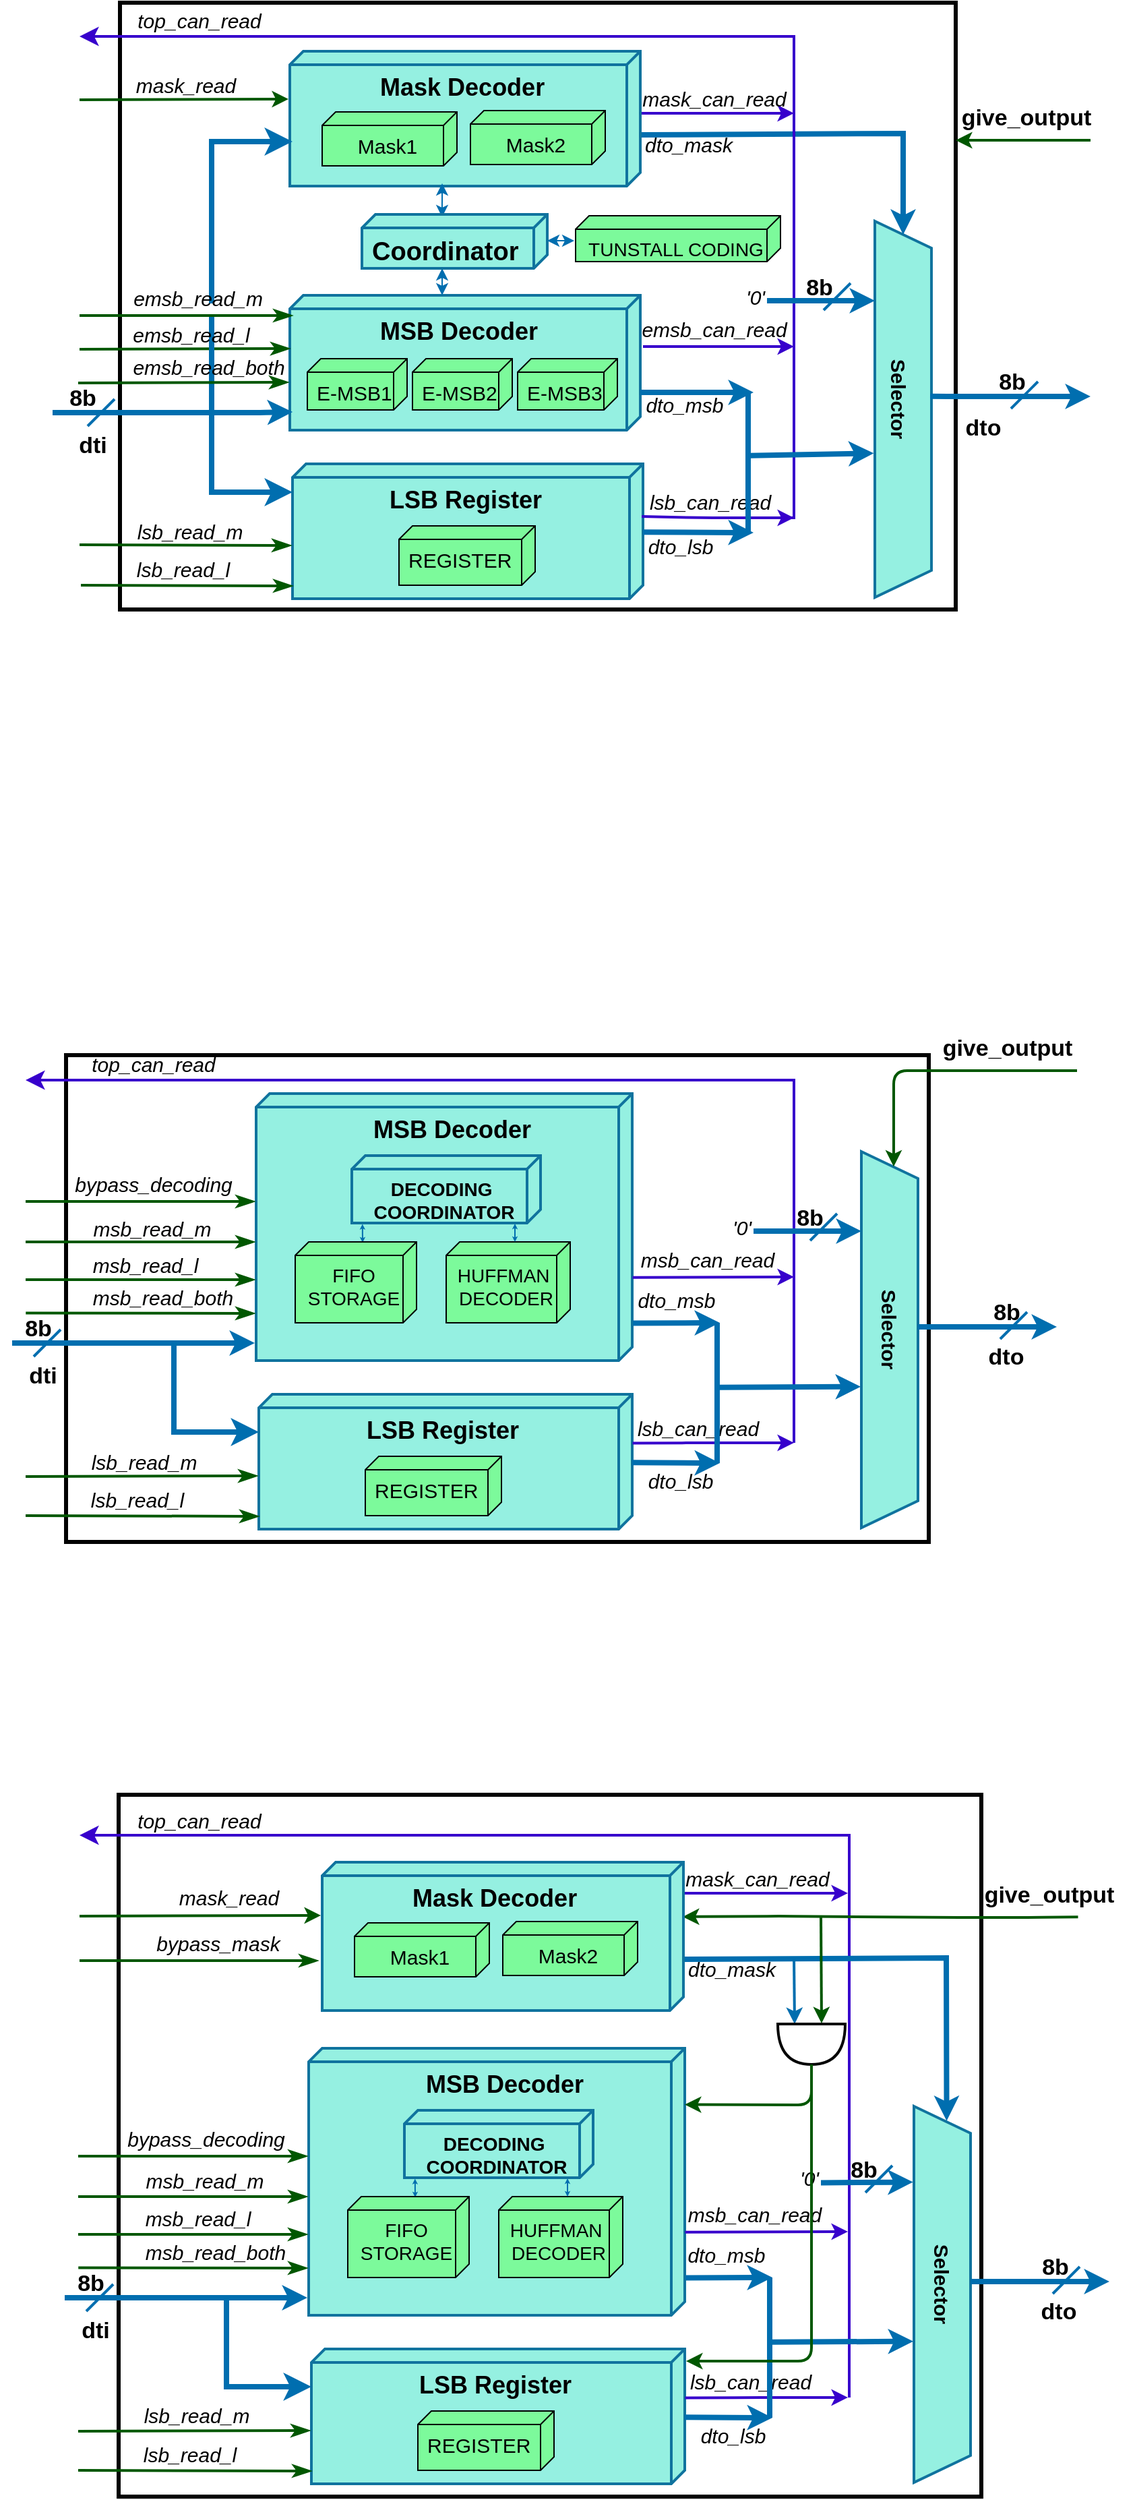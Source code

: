 <mxfile version="28.0.9">
  <diagram name="Decompressor architecture" id="7FQAbGWQgKwpJDsRCqZl">
    <mxGraphModel dx="820" dy="361" grid="1" gridSize="10" guides="1" tooltips="1" connect="1" arrows="1" fold="1" page="1" pageScale="1" pageWidth="850" pageHeight="1100" math="0" shadow="0">
      <root>
        <mxCell id="0" />
        <mxCell id="1" parent="0" />
        <mxCell id="L-PkWKqUlunyUm9uGWdc-1" value="" style="rounded=0;whiteSpace=wrap;html=1;fillStyle=solid;strokeColor=#000000;strokeWidth=3;fillColor=none;" parent="1" vertex="1">
          <mxGeometry x="120" y="41" width="620" height="450" as="geometry" />
        </mxCell>
        <mxCell id="L-PkWKqUlunyUm9uGWdc-2" value="&lt;font style=&quot;font-size: 15px;&quot;&gt;&lt;i&gt;&#39;0&#39;&lt;/i&gt;&lt;/font&gt;" style="text;strokeColor=none;align=center;fillColor=none;html=1;verticalAlign=middle;whiteSpace=wrap;rounded=0;fontSize=17;" parent="1" vertex="1">
          <mxGeometry x="581" y="245" width="21" height="30" as="geometry" />
        </mxCell>
        <mxCell id="L-PkWKqUlunyUm9uGWdc-3" value="&lt;font size=&quot;1&quot; color=&quot;#000000&quot;&gt;&lt;b style=&quot;font-size: 18px;&quot;&gt;LSB Register&lt;/b&gt;&lt;/font&gt;" style="verticalAlign=top;align=center;shape=cube;size=10;direction=south;fontStyle=0;html=1;boundedLbl=1;spacingLeft=5;rounded=1;fillColor=#95F0E1;strokeColor=#10739e;strokeWidth=2;" parent="1" vertex="1">
          <mxGeometry x="248" y="383" width="260" height="100" as="geometry" />
        </mxCell>
        <mxCell id="L-PkWKqUlunyUm9uGWdc-4" value="&lt;font style=&quot;font-size: 18px;&quot; color=&quot;#000000&quot;&gt;&amp;nbsp; &amp;nbsp; &amp;nbsp; &amp;nbsp; &amp;nbsp; &amp;nbsp;&amp;nbsp;&lt;b&gt;Mask Decoder&lt;/b&gt;&lt;/font&gt;" style="verticalAlign=top;align=left;shape=cube;size=10;direction=south;fontStyle=0;html=1;boundedLbl=1;spacingLeft=5;rounded=1;fillColor=#95F0E1;strokeColor=#10739e;strokeWidth=2;" parent="1" vertex="1">
          <mxGeometry x="246" y="77" width="260" height="100" as="geometry" />
        </mxCell>
        <mxCell id="L-PkWKqUlunyUm9uGWdc-5" value="&lt;font style=&quot;font-size: 15px;&quot;&gt;Mask1&lt;/font&gt;" style="verticalAlign=top;align=center;shape=cube;size=10;direction=south;html=1;boundedLbl=1;spacingLeft=5;rounded=1;fillColor=#7CFA9B;strokeColor=#000000;fontColor=#000000;" parent="L-PkWKqUlunyUm9uGWdc-4" vertex="1">
          <mxGeometry width="100" height="40" relative="1" as="geometry">
            <mxPoint x="24" y="45" as="offset" />
          </mxGeometry>
        </mxCell>
        <mxCell id="L-PkWKqUlunyUm9uGWdc-6" value="&lt;font style=&quot;font-size: 15px;&quot;&gt;Mask2&lt;/font&gt;" style="verticalAlign=top;align=center;shape=cube;size=10;direction=south;html=1;boundedLbl=1;spacingLeft=5;rounded=1;fillColor=#7CFA9B;strokeColor=#000000;fontColor=#000000;" parent="L-PkWKqUlunyUm9uGWdc-4" vertex="1">
          <mxGeometry width="100" height="40" relative="1" as="geometry">
            <mxPoint x="134" y="44" as="offset" />
          </mxGeometry>
        </mxCell>
        <mxCell id="L-PkWKqUlunyUm9uGWdc-7" value="&lt;font size=&quot;1&quot; color=&quot;#000000&quot;&gt;&lt;b style=&quot;font-size: 18px;&quot;&gt;&amp;nbsp; &amp;nbsp; &amp;nbsp; &amp;nbsp; &amp;nbsp; &amp;nbsp; MSB Decoder&lt;/b&gt;&lt;/font&gt;" style="verticalAlign=top;align=left;shape=cube;size=10;direction=south;fontStyle=0;html=1;boundedLbl=1;spacingLeft=5;rounded=1;fillColor=#95F0E1;strokeColor=#10739e;strokeWidth=2;" parent="1" vertex="1">
          <mxGeometry x="246" y="258" width="260" height="100" as="geometry" />
        </mxCell>
        <mxCell id="L-PkWKqUlunyUm9uGWdc-8" style="html=1;fontColor=#000000;shadow=0;strokeColor=#006EAF;strokeWidth=4;rounded=0;" parent="1" source="L-PkWKqUlunyUm9uGWdc-3" edge="1">
          <mxGeometry relative="1" as="geometry">
            <mxPoint x="590" y="434" as="targetPoint" />
            <mxPoint x="536.4" y="433.86" as="sourcePoint" />
          </mxGeometry>
        </mxCell>
        <mxCell id="L-PkWKqUlunyUm9uGWdc-9" value="" style="shape=trapezoid;perimeter=trapezoidPerimeter;whiteSpace=wrap;html=1;fixedSize=1;strokeColor=#10739e;fillColor=#95F0E1;direction=south;strokeWidth=2;" parent="1" vertex="1">
          <mxGeometry x="680" y="203" width="42" height="279" as="geometry" />
        </mxCell>
        <mxCell id="L-PkWKqUlunyUm9uGWdc-10" style="html=1;fontColor=#000000;shadow=0;strokeColor=#006EAF;strokeWidth=4;entryX=0;entryY=0.5;entryDx=0;entryDy=0;rounded=0;" parent="1" target="L-PkWKqUlunyUm9uGWdc-9" edge="1">
          <mxGeometry relative="1" as="geometry">
            <mxPoint x="686" y="193" as="targetPoint" />
            <mxPoint x="507" y="139" as="sourcePoint" />
            <Array as="points">
              <mxPoint x="701" y="138" />
            </Array>
          </mxGeometry>
        </mxCell>
        <mxCell id="L-PkWKqUlunyUm9uGWdc-11" style="edgeStyle=none;html=1;fontColor=#000000;shadow=0;strokeColor=#006EAF;strokeWidth=4;" parent="1" edge="1">
          <mxGeometry relative="1" as="geometry">
            <mxPoint x="840" y="333" as="targetPoint" />
            <mxPoint x="721" y="332.905" as="sourcePoint" />
            <Array as="points">
              <mxPoint x="744" y="333" />
            </Array>
          </mxGeometry>
        </mxCell>
        <mxCell id="L-PkWKqUlunyUm9uGWdc-12" value="" style="endArrow=classicThin;startArrow=none;endFill=1;startFill=0;endSize=8;html=1;verticalAlign=bottom;labelBackgroundColor=none;strokeWidth=2;shadow=0;sketch=0;fontColor=#000000;fillColor=#008a00;strokeColor=#005700;" parent="1" edge="1">
          <mxGeometry width="160" relative="1" as="geometry">
            <mxPoint x="90" y="273" as="sourcePoint" />
            <mxPoint x="248" y="273" as="targetPoint" />
          </mxGeometry>
        </mxCell>
        <mxCell id="L-PkWKqUlunyUm9uGWdc-13" value="" style="endArrow=classicThin;startArrow=none;endFill=1;startFill=0;endSize=8;html=1;verticalAlign=bottom;labelBackgroundColor=none;strokeWidth=2;shadow=0;sketch=0;fontColor=#000000;fillColor=#008a00;strokeColor=#005700;" parent="1" edge="1">
          <mxGeometry width="160" relative="1" as="geometry">
            <mxPoint x="90" y="298" as="sourcePoint" />
            <mxPoint x="246" y="297.5" as="targetPoint" />
          </mxGeometry>
        </mxCell>
        <mxCell id="L-PkWKqUlunyUm9uGWdc-14" value="&lt;font size=&quot;1&quot; color=&quot;#000000&quot;&gt;&lt;b style=&quot;font-size: 15px;&quot;&gt;Selector&lt;/b&gt;&lt;/font&gt;" style="text;strokeColor=none;align=center;fillColor=none;html=1;verticalAlign=middle;whiteSpace=wrap;rounded=0;direction=west;spacingRight=0;labelPosition=center;verticalLabelPosition=middle;flipV=0;flipH=1;rotation=90;" parent="1" vertex="1">
          <mxGeometry x="668" y="328" width="60" height="14" as="geometry" />
        </mxCell>
        <mxCell id="L-PkWKqUlunyUm9uGWdc-15" style="html=1;fontColor=#000000;shadow=0;strokeColor=#3700CC;fillColor=#6a00ff;strokeWidth=2;" parent="1" edge="1">
          <mxGeometry relative="1" as="geometry">
            <mxPoint x="620" y="123" as="targetPoint" />
            <mxPoint x="507" y="123.045" as="sourcePoint" />
          </mxGeometry>
        </mxCell>
        <mxCell id="L-PkWKqUlunyUm9uGWdc-16" style="edgeStyle=none;html=1;fontColor=#000000;shadow=0;strokeColor=#3700CC;fillColor=#6a00ff;strokeWidth=2;" parent="1" edge="1">
          <mxGeometry relative="1" as="geometry">
            <mxPoint x="620" y="296" as="targetPoint" />
            <mxPoint x="508" y="296.045" as="sourcePoint" />
            <Array as="points" />
          </mxGeometry>
        </mxCell>
        <mxCell id="L-PkWKqUlunyUm9uGWdc-17" value="" style="edgeStyle=segmentEdgeStyle;endArrow=classic;html=1;curved=0;rounded=0;endSize=8;startSize=8;fontColor=#000000;strokeColor=#3700CC;fillColor=#6a00ff;strokeWidth=2;" parent="1" edge="1">
          <mxGeometry width="50" height="50" relative="1" as="geometry">
            <mxPoint x="610" y="423" as="sourcePoint" />
            <mxPoint x="90" y="66" as="targetPoint" />
            <Array as="points">
              <mxPoint x="610" y="423" />
              <mxPoint x="620" y="423" />
              <mxPoint x="620" y="66" />
            </Array>
          </mxGeometry>
        </mxCell>
        <mxCell id="L-PkWKqUlunyUm9uGWdc-18" style="edgeStyle=none;html=1;fontColor=#000000;shadow=0;strokeColor=#3700CC;fillColor=#6a00ff;strokeWidth=2;" parent="1" edge="1">
          <mxGeometry relative="1" as="geometry">
            <mxPoint x="620" y="423" as="targetPoint" />
            <mxPoint x="507" y="422.045" as="sourcePoint" />
            <Array as="points">
              <mxPoint x="550" y="423" />
            </Array>
          </mxGeometry>
        </mxCell>
        <mxCell id="L-PkWKqUlunyUm9uGWdc-19" value="" style="edgeStyle=none;orthogonalLoop=1;jettySize=auto;html=1;entryX=0.685;entryY=0.992;entryDx=0;entryDy=0;entryPerimeter=0;strokeColor=#006EAF;fillColor=#1ba1e2;strokeWidth=4;" parent="1" edge="1">
          <mxGeometry width="80" relative="1" as="geometry">
            <mxPoint x="70" y="345" as="sourcePoint" />
            <mxPoint x="248.08" y="344.5" as="targetPoint" />
            <Array as="points">
              <mxPoint x="220" y="345" />
            </Array>
          </mxGeometry>
        </mxCell>
        <mxCell id="L-PkWKqUlunyUm9uGWdc-20" value="" style="edgeStyle=segmentEdgeStyle;endArrow=classic;html=1;curved=0;rounded=0;endSize=8;startSize=8;strokeColor=#006EAF;fillColor=#1ba1e2;strokeWidth=4;" parent="1" edge="1">
          <mxGeometry width="50" height="50" relative="1" as="geometry">
            <mxPoint x="188" y="264" as="sourcePoint" />
            <mxPoint x="248" y="144" as="targetPoint" />
            <Array as="points">
              <mxPoint x="188" y="264" />
              <mxPoint x="188" y="144" />
            </Array>
          </mxGeometry>
        </mxCell>
        <mxCell id="L-PkWKqUlunyUm9uGWdc-21" value="" style="edgeStyle=segmentEdgeStyle;endArrow=classic;html=1;curved=0;rounded=0;endSize=8;startSize=8;strokeColor=#006EAF;fillColor=#1ba1e2;strokeWidth=4;" parent="1" edge="1">
          <mxGeometry width="50" height="50" relative="1" as="geometry">
            <mxPoint x="188" y="274" as="sourcePoint" />
            <mxPoint x="248" y="404" as="targetPoint" />
            <Array as="points">
              <mxPoint x="188" y="274" />
              <mxPoint x="188" y="404" />
            </Array>
          </mxGeometry>
        </mxCell>
        <mxCell id="L-PkWKqUlunyUm9uGWdc-22" value="" style="endArrow=classic;startArrow=none;endFill=1;startFill=0;html=1;verticalAlign=bottom;labelBackgroundColor=none;strokeWidth=2;shadow=0;sketch=0;fontColor=#000000;fillColor=#008a00;strokeColor=#005700;" parent="1" edge="1">
          <mxGeometry width="160" relative="1" as="geometry">
            <mxPoint x="90" y="113" as="sourcePoint" />
            <mxPoint x="245" y="112.5" as="targetPoint" />
          </mxGeometry>
        </mxCell>
        <mxCell id="L-PkWKqUlunyUm9uGWdc-23" value="" style="endArrow=classicThin;startArrow=none;endFill=1;startFill=0;endSize=8;html=1;verticalAlign=bottom;labelBackgroundColor=none;strokeWidth=2;shadow=0;sketch=0;fontColor=#000000;fillColor=#008a00;strokeColor=#005700;" parent="1" edge="1">
          <mxGeometry width="160" relative="1" as="geometry">
            <mxPoint x="90" y="443" as="sourcePoint" />
            <mxPoint x="247" y="443.5" as="targetPoint" />
          </mxGeometry>
        </mxCell>
        <mxCell id="L-PkWKqUlunyUm9uGWdc-24" style="html=1;fontColor=#000000;shadow=0;strokeColor=#006EAF;strokeWidth=4;" parent="1" edge="1">
          <mxGeometry relative="1" as="geometry">
            <mxPoint x="590" y="330" as="targetPoint" />
            <mxPoint x="506" y="330" as="sourcePoint" />
          </mxGeometry>
        </mxCell>
        <mxCell id="L-PkWKqUlunyUm9uGWdc-25" value="" style="endArrow=none;html=1;strokeColor=#006EAF;strokeWidth=2;" parent="1" edge="1">
          <mxGeometry width="50" height="50" relative="1" as="geometry">
            <mxPoint x="96" y="355" as="sourcePoint" />
            <mxPoint x="116" y="335" as="targetPoint" />
          </mxGeometry>
        </mxCell>
        <mxCell id="L-PkWKqUlunyUm9uGWdc-26" value="" style="endArrow=none;html=1;strokeColor=#006EAF;strokeWidth=2;" parent="1" edge="1">
          <mxGeometry width="50" height="50" relative="1" as="geometry">
            <mxPoint x="781" y="342" as="sourcePoint" />
            <mxPoint x="801" y="322" as="targetPoint" />
          </mxGeometry>
        </mxCell>
        <mxCell id="L-PkWKqUlunyUm9uGWdc-27" value="&lt;b&gt;&lt;font style=&quot;font-size: 17px;&quot;&gt;8b&lt;/font&gt;&lt;/b&gt;" style="text;strokeColor=none;align=center;fillColor=none;html=1;verticalAlign=middle;whiteSpace=wrap;rounded=0;fontColor=default;" parent="1" vertex="1">
          <mxGeometry x="80" y="323" width="25" height="24" as="geometry" />
        </mxCell>
        <mxCell id="L-PkWKqUlunyUm9uGWdc-28" value="&lt;b&gt;&lt;font style=&quot;font-size: 17px;&quot;&gt;8b&lt;/font&gt;&lt;/b&gt;" style="text;strokeColor=none;align=center;fillColor=none;html=1;verticalAlign=middle;whiteSpace=wrap;rounded=0;" parent="1" vertex="1">
          <mxGeometry x="747" y="310" width="70" height="25" as="geometry" />
        </mxCell>
        <mxCell id="L-PkWKqUlunyUm9uGWdc-29" value="&lt;b&gt;&lt;font style=&quot;font-size: 17px;&quot;&gt;dto&lt;/font&gt;&lt;/b&gt;" style="text;strokeColor=none;align=center;fillColor=none;html=1;verticalAlign=middle;whiteSpace=wrap;rounded=0;" parent="1" vertex="1">
          <mxGeometry x="719.5" y="340" width="80.5" height="33" as="geometry" />
        </mxCell>
        <mxCell id="L-PkWKqUlunyUm9uGWdc-30" value="&lt;font style=&quot;font-size: 15px;&quot;&gt;&lt;i&gt;mask_read&lt;/i&gt;&lt;/font&gt;" style="text;strokeColor=none;align=center;fillColor=none;html=1;verticalAlign=middle;whiteSpace=wrap;rounded=0;fontSize=17;" parent="1" vertex="1">
          <mxGeometry x="139" y="88" width="60" height="30" as="geometry" />
        </mxCell>
        <mxCell id="L-PkWKqUlunyUm9uGWdc-31" value="&lt;font style=&quot;font-size: 15px;&quot;&gt;&lt;i&gt;emsb_read_m&lt;/i&gt;&lt;/font&gt;" style="text;strokeColor=none;align=center;fillColor=none;html=1;verticalAlign=middle;whiteSpace=wrap;rounded=0;fontSize=17;" parent="1" vertex="1">
          <mxGeometry x="148" y="243" width="60" height="35" as="geometry" />
        </mxCell>
        <mxCell id="L-PkWKqUlunyUm9uGWdc-32" value="&lt;font style=&quot;font-size: 15px;&quot;&gt;&lt;i&gt;emsb_read_l&lt;/i&gt;&lt;/font&gt;" style="text;strokeColor=none;align=center;fillColor=none;html=1;verticalAlign=middle;whiteSpace=wrap;rounded=0;fontSize=17;" parent="1" vertex="1">
          <mxGeometry x="143" y="273" width="60" height="30" as="geometry" />
        </mxCell>
        <mxCell id="L-PkWKqUlunyUm9uGWdc-33" value="&lt;font style=&quot;font-size: 15px;&quot;&gt;&lt;i&gt;lsb_read_m&lt;/i&gt;&lt;/font&gt;" style="text;strokeColor=none;align=center;fillColor=none;html=1;verticalAlign=middle;whiteSpace=wrap;rounded=0;fontSize=17;" parent="1" vertex="1">
          <mxGeometry x="142" y="419" width="60" height="30" as="geometry" />
        </mxCell>
        <mxCell id="L-PkWKqUlunyUm9uGWdc-34" value="&lt;font style=&quot;font-size: 15px;&quot;&gt;&lt;i&gt;lsb_read_l&lt;/i&gt;&lt;/font&gt;" style="text;strokeColor=none;align=center;fillColor=none;html=1;verticalAlign=middle;whiteSpace=wrap;rounded=0;fontSize=17;" parent="1" vertex="1">
          <mxGeometry x="137" y="447" width="60" height="30" as="geometry" />
        </mxCell>
        <mxCell id="L-PkWKqUlunyUm9uGWdc-35" value="&lt;font style=&quot;font-size: 15px;&quot;&gt;&lt;i&gt;mask_can_read&lt;/i&gt;&lt;/font&gt;" style="text;strokeColor=none;align=center;fillColor=none;html=1;verticalAlign=middle;whiteSpace=wrap;rounded=0;fontSize=17;" parent="1" vertex="1">
          <mxGeometry x="531" y="98" width="60" height="30" as="geometry" />
        </mxCell>
        <mxCell id="L-PkWKqUlunyUm9uGWdc-36" value="&lt;font style=&quot;font-size: 15px;&quot;&gt;&lt;i&gt;emsb_can_read&lt;/i&gt;&lt;/font&gt;" style="text;strokeColor=none;align=center;fillColor=none;html=1;verticalAlign=middle;whiteSpace=wrap;rounded=0;fontSize=17;" parent="1" vertex="1">
          <mxGeometry x="531" y="269" width="60" height="30" as="geometry" />
        </mxCell>
        <mxCell id="L-PkWKqUlunyUm9uGWdc-37" value="&lt;font style=&quot;font-size: 15px;&quot;&gt;&lt;i&gt;lsb_can_read&lt;/i&gt;&lt;/font&gt;" style="text;strokeColor=none;align=center;fillColor=none;html=1;verticalAlign=middle;whiteSpace=wrap;rounded=0;fontSize=17;" parent="1" vertex="1">
          <mxGeometry x="528" y="397" width="60" height="30" as="geometry" />
        </mxCell>
        <mxCell id="L-PkWKqUlunyUm9uGWdc-38" value="&lt;b&gt;&lt;font style=&quot;font-size: 17px;&quot;&gt;dti&lt;/font&gt;&lt;/b&gt;" style="text;strokeColor=none;align=center;fillColor=none;html=1;verticalAlign=middle;whiteSpace=wrap;rounded=0;" parent="1" vertex="1">
          <mxGeometry x="80" y="355" width="40" height="30" as="geometry" />
        </mxCell>
        <mxCell id="L-PkWKqUlunyUm9uGWdc-39" value="&lt;font style=&quot;font-size: 15px;&quot;&gt;&lt;i&gt;top_can_read&lt;/i&gt;&lt;/font&gt;" style="text;strokeColor=none;align=center;fillColor=none;html=1;verticalAlign=middle;whiteSpace=wrap;rounded=0;fontSize=17;" parent="1" vertex="1">
          <mxGeometry x="149" y="40" width="60" height="30" as="geometry" />
        </mxCell>
        <mxCell id="L-PkWKqUlunyUm9uGWdc-40" value="" style="line;strokeWidth=4;rotatable=0;dashed=0;labelPosition=right;align=left;verticalAlign=middle;spacingTop=0;spacingLeft=6;points=[];portConstraint=eastwest;fillStyle=solid;strokeColor=#006eaf;fillColor=none;flipH=1;flipV=1;direction=south;" parent="1" vertex="1">
          <mxGeometry x="581" y="329" width="10" height="104" as="geometry" />
        </mxCell>
        <mxCell id="L-PkWKqUlunyUm9uGWdc-41" style="html=1;fontColor=#000000;shadow=0;strokeColor=#006EAF;strokeWidth=4;exitX=0.54;exitY=0.653;exitDx=0;exitDy=0;exitPerimeter=0;entryX=0.617;entryY=1.019;entryDx=0;entryDy=0;entryPerimeter=0;" parent="1" source="L-PkWKqUlunyUm9uGWdc-40" target="L-PkWKqUlunyUm9uGWdc-9" edge="1">
          <mxGeometry relative="1" as="geometry">
            <mxPoint x="653" y="376" as="targetPoint" />
            <mxPoint x="590" y="376" as="sourcePoint" />
          </mxGeometry>
        </mxCell>
        <mxCell id="L-PkWKqUlunyUm9uGWdc-42" value="&lt;font style=&quot;font-size: 15px;&quot;&gt;&lt;i&gt;dto_mask&lt;/i&gt;&lt;/font&gt;" style="text;strokeColor=none;align=center;fillColor=none;html=1;verticalAlign=middle;whiteSpace=wrap;rounded=0;fontSize=17;" parent="1" vertex="1">
          <mxGeometry x="512" y="132" width="60" height="30" as="geometry" />
        </mxCell>
        <mxCell id="L-PkWKqUlunyUm9uGWdc-43" value="&lt;font style=&quot;font-size: 15px;&quot;&gt;&lt;i&gt;dto_msb&lt;/i&gt;&lt;/font&gt;" style="text;strokeColor=none;align=center;fillColor=none;html=1;verticalAlign=middle;whiteSpace=wrap;rounded=0;fontSize=17;" parent="1" vertex="1">
          <mxGeometry x="509" y="325" width="60" height="30" as="geometry" />
        </mxCell>
        <mxCell id="L-PkWKqUlunyUm9uGWdc-44" value="&lt;font style=&quot;font-size: 15px;&quot;&gt;&lt;i&gt;dto_lsb&lt;/i&gt;&lt;/font&gt;" style="text;strokeColor=none;align=center;fillColor=none;html=1;verticalAlign=middle;whiteSpace=wrap;rounded=0;fontSize=17;" parent="1" vertex="1">
          <mxGeometry x="506" y="430" width="60" height="30" as="geometry" />
        </mxCell>
        <mxCell id="L-PkWKqUlunyUm9uGWdc-45" style="html=1;fontColor=#000000;shadow=0;strokeColor=#006EAF;strokeWidth=4;" parent="1" edge="1">
          <mxGeometry relative="1" as="geometry">
            <mxPoint x="680" y="262" as="targetPoint" />
            <mxPoint x="600" y="262" as="sourcePoint" />
          </mxGeometry>
        </mxCell>
        <mxCell id="L-PkWKqUlunyUm9uGWdc-46" value="&lt;b&gt;&lt;font style=&quot;font-size: 17px;&quot;&gt;8b&lt;/font&gt;&lt;/b&gt;" style="text;strokeColor=none;align=center;fillColor=none;html=1;verticalAlign=middle;whiteSpace=wrap;rounded=0;" parent="1" vertex="1">
          <mxGeometry x="608" y="240" width="62" height="25" as="geometry" />
        </mxCell>
        <mxCell id="L-PkWKqUlunyUm9uGWdc-47" value="" style="endArrow=none;html=1;strokeColor=#006EAF;strokeWidth=2;" parent="1" edge="1">
          <mxGeometry width="50" height="50" relative="1" as="geometry">
            <mxPoint x="642" y="269" as="sourcePoint" />
            <mxPoint x="662" y="249" as="targetPoint" />
          </mxGeometry>
        </mxCell>
        <mxCell id="L-PkWKqUlunyUm9uGWdc-48" value="" style="endArrow=classic;startArrow=none;endFill=1;startFill=0;html=1;verticalAlign=bottom;labelBackgroundColor=none;strokeWidth=2;shadow=0;sketch=0;fontColor=#000000;fillColor=#008a00;strokeColor=#005700;" parent="1" edge="1">
          <mxGeometry width="160" relative="1" as="geometry">
            <mxPoint x="840" y="143" as="sourcePoint" />
            <mxPoint x="740" y="143" as="targetPoint" />
            <Array as="points" />
          </mxGeometry>
        </mxCell>
        <mxCell id="L-PkWKqUlunyUm9uGWdc-49" value="&lt;b&gt;&lt;font style=&quot;font-size: 17px;&quot;&gt;give_output&lt;/font&gt;&lt;/b&gt;" style="text;strokeColor=none;align=center;fillColor=none;html=1;verticalAlign=middle;whiteSpace=wrap;rounded=0;" parent="1" vertex="1">
          <mxGeometry x="730" y="112" width="125" height="30" as="geometry" />
        </mxCell>
        <mxCell id="L-PkWKqUlunyUm9uGWdc-50" value="&lt;font style=&quot;font-size: 15px;&quot;&gt;E-MSB1&lt;/font&gt;" style="verticalAlign=top;align=left;shape=cube;size=10;direction=south;html=1;boundedLbl=1;spacingLeft=5;rounded=1;fillColor=#7CFA9B;fontColor=#000000;strokeColor=#000000;" parent="1" vertex="1">
          <mxGeometry x="259" y="305" width="74" height="38" as="geometry" />
        </mxCell>
        <mxCell id="L-PkWKqUlunyUm9uGWdc-51" value="" style="endArrow=classicThin;startArrow=none;endFill=1;startFill=0;endSize=8;html=1;verticalAlign=bottom;labelBackgroundColor=none;strokeWidth=2;shadow=0;sketch=0;fontColor=#000000;fillColor=#008a00;strokeColor=#005700;" parent="1" edge="1">
          <mxGeometry width="160" relative="1" as="geometry">
            <mxPoint x="89" y="323" as="sourcePoint" />
            <mxPoint x="245" y="322.5" as="targetPoint" />
          </mxGeometry>
        </mxCell>
        <mxCell id="L-PkWKqUlunyUm9uGWdc-52" value="&lt;font style=&quot;font-size: 15px;&quot;&gt;&lt;i&gt;emsb_read_both&lt;/i&gt;&lt;/font&gt;" style="text;strokeColor=none;align=center;fillColor=none;html=1;verticalAlign=middle;whiteSpace=wrap;rounded=0;fontSize=17;" parent="1" vertex="1">
          <mxGeometry x="156" y="297" width="60" height="30" as="geometry" />
        </mxCell>
        <mxCell id="L-PkWKqUlunyUm9uGWdc-53" value="" style="endArrow=classic;startArrow=classic;html=1;rounded=0;strokeColor=#006eaf;fontColor=default;exitX=0.125;exitY=0.502;exitDx=0;exitDy=0;exitPerimeter=0;" parent="1" edge="1">
          <mxGeometry width="50" height="50" relative="1" as="geometry">
            <mxPoint x="358.975" y="200" as="sourcePoint" />
            <mxPoint x="359" y="175" as="targetPoint" />
          </mxGeometry>
        </mxCell>
        <mxCell id="L-PkWKqUlunyUm9uGWdc-54" value="&lt;font style=&quot;font-size: 14px;&quot;&gt;TUNSTALL CODING&lt;/font&gt;" style="verticalAlign=top;align=center;shape=cube;size=10;direction=south;html=1;boundedLbl=1;spacingLeft=5;rounded=1;fillColor=#7CFA9B;fontColor=#000000;strokeColor=#000000;" parent="1" vertex="1">
          <mxGeometry x="458" y="199" width="152" height="34" as="geometry" />
        </mxCell>
        <mxCell id="L-PkWKqUlunyUm9uGWdc-55" value="" style="endArrow=classic;startArrow=classic;html=1;rounded=0;strokeColor=#006eaf;fontColor=default;" parent="1" edge="1">
          <mxGeometry width="50" height="50" relative="1" as="geometry">
            <mxPoint x="359" y="258" as="sourcePoint" />
            <mxPoint x="359" y="238" as="targetPoint" />
          </mxGeometry>
        </mxCell>
        <mxCell id="L-PkWKqUlunyUm9uGWdc-56" value="&lt;font style=&quot;font-size: 15px;&quot;&gt;E-MSB3&lt;/font&gt;" style="verticalAlign=top;align=left;shape=cube;size=10;direction=south;html=1;boundedLbl=1;spacingLeft=5;rounded=1;fillColor=#7CFA9B;fontColor=#000000;strokeColor=#000000;" parent="1" vertex="1">
          <mxGeometry x="415" y="305" width="74" height="38" as="geometry" />
        </mxCell>
        <mxCell id="L-PkWKqUlunyUm9uGWdc-57" value="&lt;font style=&quot;font-size: 15px;&quot;&gt;E-MSB2&lt;/font&gt;" style="verticalAlign=top;align=left;shape=cube;size=10;direction=south;html=1;boundedLbl=1;spacingLeft=5;rounded=1;fillColor=#7CFA9B;fontColor=#000000;strokeColor=#000000;" parent="1" vertex="1">
          <mxGeometry x="337" y="305" width="74" height="38" as="geometry" />
        </mxCell>
        <mxCell id="L-PkWKqUlunyUm9uGWdc-58" value="&lt;font style=&quot;font-size: 15px;&quot;&gt;REGISTER&lt;/font&gt;" style="verticalAlign=top;align=left;shape=cube;size=10;direction=south;html=1;boundedLbl=1;spacingLeft=5;rounded=1;fillColor=#7CFA9B;fontColor=#000000;strokeColor=#000000;" parent="1" vertex="1">
          <mxGeometry x="327" y="429" width="101" height="44" as="geometry" />
        </mxCell>
        <mxCell id="L-PkWKqUlunyUm9uGWdc-59" value="&lt;font size=&quot;1&quot; style=&quot;&quot; color=&quot;#000000&quot;&gt;&lt;b style=&quot;font-size: 19px;&quot;&gt;Coordinator&lt;/b&gt;&lt;/font&gt;" style="verticalAlign=top;align=left;shape=cube;size=10;direction=south;fontStyle=0;html=1;boundedLbl=1;spacingLeft=5;rounded=1;fillColor=#95F0E1;strokeColor=#10739e;strokeWidth=2;" parent="1" vertex="1">
          <mxGeometry x="299.5" y="198" width="137.5" height="40" as="geometry" />
        </mxCell>
        <mxCell id="L-PkWKqUlunyUm9uGWdc-60" value="" style="endArrow=classic;startArrow=classic;html=1;rounded=0;strokeColor=#006eaf;fontColor=default;" parent="1" edge="1">
          <mxGeometry width="50" height="50" relative="1" as="geometry">
            <mxPoint x="457" y="217.5" as="sourcePoint" />
            <mxPoint x="437" y="217.5" as="targetPoint" />
          </mxGeometry>
        </mxCell>
        <mxCell id="L-PkWKqUlunyUm9uGWdc-61" value="" style="endArrow=classicThin;startArrow=none;endFill=1;startFill=0;endSize=8;html=1;verticalAlign=bottom;labelBackgroundColor=none;strokeWidth=2;shadow=0;sketch=0;fontColor=#000000;fillColor=#008a00;strokeColor=#005700;" parent="1" edge="1">
          <mxGeometry width="160" relative="1" as="geometry">
            <mxPoint x="91" y="473" as="sourcePoint" />
            <mxPoint x="248" y="473.5" as="targetPoint" />
          </mxGeometry>
        </mxCell>
        <mxCell id="L-PkWKqUlunyUm9uGWdc-62" value="" style="rounded=0;whiteSpace=wrap;html=1;fillStyle=solid;strokeColor=#000000;strokeWidth=3;fillColor=none;" parent="1" vertex="1">
          <mxGeometry x="80" y="821.5" width="640" height="361" as="geometry" />
        </mxCell>
        <mxCell id="L-PkWKqUlunyUm9uGWdc-63" value="&lt;font style=&quot;font-size: 15px;&quot;&gt;&lt;i&gt;&#39;0&#39;&lt;/i&gt;&lt;/font&gt;" style="text;strokeColor=none;align=center;fillColor=none;html=1;verticalAlign=middle;whiteSpace=wrap;rounded=0;fontSize=17;" parent="1" vertex="1">
          <mxGeometry x="571" y="935" width="21" height="30" as="geometry" />
        </mxCell>
        <mxCell id="L-PkWKqUlunyUm9uGWdc-64" value="&lt;font size=&quot;1&quot; color=&quot;#000000&quot;&gt;&lt;b style=&quot;font-size: 18px;&quot;&gt;LSB Register&lt;/b&gt;&lt;/font&gt;" style="verticalAlign=top;align=center;shape=cube;size=10;direction=south;fontStyle=0;html=1;boundedLbl=1;spacingLeft=5;rounded=1;fillColor=#95F0E1;strokeColor=#10739e;strokeWidth=2;" parent="1" vertex="1">
          <mxGeometry x="223" y="1073" width="277" height="100" as="geometry" />
        </mxCell>
        <mxCell id="L-PkWKqUlunyUm9uGWdc-65" value="&lt;font size=&quot;1&quot; color=&quot;#000000&quot;&gt;&lt;b style=&quot;font-size: 18px;&quot;&gt;&amp;nbsp; &amp;nbsp; &amp;nbsp; &amp;nbsp; &amp;nbsp; &amp;nbsp; &amp;nbsp; &amp;nbsp; MSB Decoder&lt;/b&gt;&lt;/font&gt;" style="verticalAlign=top;align=left;shape=cube;size=10;direction=south;fontStyle=0;html=1;boundedLbl=1;spacingLeft=5;rounded=1;fillColor=#95F0E1;strokeColor=#10739e;strokeWidth=2;" parent="1" vertex="1">
          <mxGeometry x="221" y="850" width="279" height="198" as="geometry" />
        </mxCell>
        <mxCell id="L-PkWKqUlunyUm9uGWdc-66" style="html=1;fontColor=#000000;shadow=0;strokeColor=#006EAF;strokeWidth=4;rounded=0;" parent="1" source="L-PkWKqUlunyUm9uGWdc-64" edge="1">
          <mxGeometry relative="1" as="geometry">
            <mxPoint x="565" y="1124" as="targetPoint" />
            <mxPoint x="511.4" y="1123.86" as="sourcePoint" />
          </mxGeometry>
        </mxCell>
        <mxCell id="L-PkWKqUlunyUm9uGWdc-67" value="" style="shape=trapezoid;perimeter=trapezoidPerimeter;whiteSpace=wrap;html=1;fixedSize=1;strokeColor=#10739e;fillColor=#95F0E1;direction=south;strokeWidth=2;" parent="1" vertex="1">
          <mxGeometry x="670" y="893" width="42" height="279" as="geometry" />
        </mxCell>
        <mxCell id="L-PkWKqUlunyUm9uGWdc-68" style="edgeStyle=none;html=1;fontColor=#000000;shadow=0;strokeColor=#006EAF;strokeWidth=4;exitX=0.466;exitY=-0.004;exitDx=0;exitDy=0;exitPerimeter=0;" parent="1" source="L-PkWKqUlunyUm9uGWdc-67" edge="1">
          <mxGeometry relative="1" as="geometry">
            <mxPoint x="815" y="1023" as="targetPoint" />
            <mxPoint x="696" y="1022.905" as="sourcePoint" />
            <Array as="points">
              <mxPoint x="719" y="1023" />
            </Array>
          </mxGeometry>
        </mxCell>
        <mxCell id="L-PkWKqUlunyUm9uGWdc-69" value="" style="endArrow=classicThin;startArrow=none;endFill=1;startFill=0;endSize=8;html=1;verticalAlign=bottom;labelBackgroundColor=none;strokeWidth=2;shadow=0;sketch=0;fontColor=#000000;fillColor=#008a00;strokeColor=#005700;" parent="1" edge="1">
          <mxGeometry width="160" relative="1" as="geometry">
            <mxPoint x="50" y="960" as="sourcePoint" />
            <mxPoint x="220" y="960" as="targetPoint" />
          </mxGeometry>
        </mxCell>
        <mxCell id="L-PkWKqUlunyUm9uGWdc-70" value="" style="endArrow=classicThin;startArrow=none;endFill=1;startFill=0;endSize=8;html=1;verticalAlign=bottom;labelBackgroundColor=none;strokeWidth=2;shadow=0;sketch=0;fontColor=#000000;fillColor=#008a00;strokeColor=#005700;" parent="1" edge="1">
          <mxGeometry width="160" relative="1" as="geometry">
            <mxPoint x="50" y="988" as="sourcePoint" />
            <mxPoint x="220" y="988" as="targetPoint" />
          </mxGeometry>
        </mxCell>
        <mxCell id="L-PkWKqUlunyUm9uGWdc-71" value="&lt;font size=&quot;1&quot; color=&quot;#000000&quot;&gt;&lt;b style=&quot;font-size: 15px;&quot;&gt;Selector&lt;/b&gt;&lt;/font&gt;" style="text;strokeColor=none;align=center;fillColor=none;html=1;verticalAlign=middle;whiteSpace=wrap;rounded=0;direction=west;spacingRight=0;labelPosition=center;verticalLabelPosition=middle;flipV=0;flipH=1;rotation=90;" parent="1" vertex="1">
          <mxGeometry x="661" y="1018" width="60" height="14" as="geometry" />
        </mxCell>
        <mxCell id="L-PkWKqUlunyUm9uGWdc-72" style="edgeStyle=none;html=1;fontColor=#000000;shadow=0;strokeColor=#3700CC;fillColor=#6a00ff;strokeWidth=2;exitX=0.689;exitY=-0.001;exitDx=0;exitDy=0;exitPerimeter=0;" parent="1" source="L-PkWKqUlunyUm9uGWdc-65" edge="1">
          <mxGeometry relative="1" as="geometry">
            <mxPoint x="620" y="986" as="targetPoint" />
            <mxPoint x="510" y="986" as="sourcePoint" />
            <Array as="points" />
          </mxGeometry>
        </mxCell>
        <mxCell id="L-PkWKqUlunyUm9uGWdc-73" value="" style="edgeStyle=segmentEdgeStyle;endArrow=classic;html=1;curved=0;rounded=0;endSize=8;startSize=8;fontColor=#000000;strokeColor=#3700CC;fillColor=#6a00ff;strokeWidth=2;" parent="1" edge="1">
          <mxGeometry width="50" height="50" relative="1" as="geometry">
            <mxPoint x="620" y="1109" as="sourcePoint" />
            <mxPoint x="50" y="840" as="targetPoint" />
            <Array as="points">
              <mxPoint x="620" y="840" />
              <mxPoint x="85" y="840" />
            </Array>
          </mxGeometry>
        </mxCell>
        <mxCell id="L-PkWKqUlunyUm9uGWdc-74" style="edgeStyle=none;html=1;fontColor=#000000;shadow=0;strokeColor=#3700CC;fillColor=#6a00ff;strokeWidth=2;exitX=0.363;exitY=-0.001;exitDx=0;exitDy=0;exitPerimeter=0;" parent="1" source="L-PkWKqUlunyUm9uGWdc-64" edge="1">
          <mxGeometry relative="1" as="geometry">
            <mxPoint x="620" y="1109" as="targetPoint" />
            <mxPoint x="510" y="1109" as="sourcePoint" />
            <Array as="points">
              <mxPoint x="547" y="1109" />
            </Array>
          </mxGeometry>
        </mxCell>
        <mxCell id="L-PkWKqUlunyUm9uGWdc-75" value="" style="edgeStyle=none;orthogonalLoop=1;jettySize=auto;html=1;strokeColor=#006EAF;fillColor=#1ba1e2;strokeWidth=4;" parent="1" edge="1">
          <mxGeometry width="80" relative="1" as="geometry">
            <mxPoint x="40" y="1035" as="sourcePoint" />
            <mxPoint x="220" y="1035" as="targetPoint" />
            <Array as="points">
              <mxPoint x="195" y="1035" />
            </Array>
          </mxGeometry>
        </mxCell>
        <mxCell id="L-PkWKqUlunyUm9uGWdc-76" value="" style="edgeStyle=segmentEdgeStyle;endArrow=classic;html=1;curved=0;rounded=0;endSize=8;startSize=8;strokeColor=#006EAF;fillColor=#1ba1e2;strokeWidth=4;" parent="1" edge="1">
          <mxGeometry width="50" height="50" relative="1" as="geometry">
            <mxPoint x="160" y="1037" as="sourcePoint" />
            <mxPoint x="223" y="1101" as="targetPoint" />
            <Array as="points">
              <mxPoint x="160" y="1101" />
            </Array>
          </mxGeometry>
        </mxCell>
        <mxCell id="L-PkWKqUlunyUm9uGWdc-77" value="" style="endArrow=classicThin;startArrow=none;endFill=1;startFill=0;endSize=8;html=1;verticalAlign=bottom;labelBackgroundColor=none;strokeWidth=2;shadow=0;sketch=0;fontColor=#000000;fillColor=#008a00;strokeColor=#005700;" parent="1" edge="1">
          <mxGeometry width="160" relative="1" as="geometry">
            <mxPoint x="50" y="1134" as="sourcePoint" />
            <mxPoint x="222" y="1133.5" as="targetPoint" />
          </mxGeometry>
        </mxCell>
        <mxCell id="L-PkWKqUlunyUm9uGWdc-78" style="html=1;fontColor=#000000;shadow=0;strokeColor=#006EAF;strokeWidth=4;exitX=0.86;exitY=-0.002;exitDx=0;exitDy=0;exitPerimeter=0;" parent="1" source="L-PkWKqUlunyUm9uGWdc-65" edge="1">
          <mxGeometry relative="1" as="geometry">
            <mxPoint x="565" y="1020" as="targetPoint" />
            <mxPoint x="510.98" y="1020.01" as="sourcePoint" />
          </mxGeometry>
        </mxCell>
        <mxCell id="L-PkWKqUlunyUm9uGWdc-79" value="" style="endArrow=none;html=1;strokeColor=#006EAF;strokeWidth=2;" parent="1" edge="1">
          <mxGeometry width="50" height="50" relative="1" as="geometry">
            <mxPoint x="56" y="1045" as="sourcePoint" />
            <mxPoint x="76" y="1025" as="targetPoint" />
          </mxGeometry>
        </mxCell>
        <mxCell id="L-PkWKqUlunyUm9uGWdc-80" value="" style="endArrow=none;html=1;strokeColor=#006EAF;strokeWidth=2;" parent="1" edge="1">
          <mxGeometry width="50" height="50" relative="1" as="geometry">
            <mxPoint x="773" y="1032" as="sourcePoint" />
            <mxPoint x="793" y="1012" as="targetPoint" />
          </mxGeometry>
        </mxCell>
        <mxCell id="L-PkWKqUlunyUm9uGWdc-81" value="&lt;b&gt;&lt;font style=&quot;font-size: 17px;&quot;&gt;8b&lt;/font&gt;&lt;/b&gt;" style="text;strokeColor=none;align=center;fillColor=none;html=1;verticalAlign=middle;whiteSpace=wrap;rounded=0;fontColor=default;" parent="1" vertex="1">
          <mxGeometry x="47" y="1013" width="25" height="24" as="geometry" />
        </mxCell>
        <mxCell id="L-PkWKqUlunyUm9uGWdc-82" value="&lt;b&gt;&lt;font style=&quot;font-size: 17px;&quot;&gt;8b&lt;/font&gt;&lt;/b&gt;" style="text;strokeColor=none;align=center;fillColor=none;html=1;verticalAlign=middle;whiteSpace=wrap;rounded=0;" parent="1" vertex="1">
          <mxGeometry x="743" y="1000" width="70" height="25" as="geometry" />
        </mxCell>
        <mxCell id="L-PkWKqUlunyUm9uGWdc-83" value="&lt;b&gt;&lt;font style=&quot;font-size: 17px;&quot;&gt;dto&lt;/font&gt;&lt;/b&gt;" style="text;strokeColor=none;align=center;fillColor=none;html=1;verticalAlign=middle;whiteSpace=wrap;rounded=0;" parent="1" vertex="1">
          <mxGeometry x="737" y="1029" width="80.5" height="33" as="geometry" />
        </mxCell>
        <mxCell id="L-PkWKqUlunyUm9uGWdc-84" value="&lt;font style=&quot;font-size: 15px;&quot;&gt;&lt;i&gt;msb_read_m&lt;/i&gt;&lt;/font&gt;" style="text;strokeColor=none;align=center;fillColor=none;html=1;verticalAlign=middle;whiteSpace=wrap;rounded=0;fontSize=17;" parent="1" vertex="1">
          <mxGeometry x="114" y="933" width="60" height="35" as="geometry" />
        </mxCell>
        <mxCell id="L-PkWKqUlunyUm9uGWdc-85" value="&lt;font style=&quot;font-size: 15px;&quot;&gt;&lt;i&gt;msb_read_l&lt;/i&gt;&lt;/font&gt;" style="text;strokeColor=none;align=center;fillColor=none;html=1;verticalAlign=middle;whiteSpace=wrap;rounded=0;fontSize=17;" parent="1" vertex="1">
          <mxGeometry x="109" y="963" width="60" height="30" as="geometry" />
        </mxCell>
        <mxCell id="L-PkWKqUlunyUm9uGWdc-86" value="&lt;font style=&quot;font-size: 15px;&quot;&gt;&lt;i&gt;lsb_read_m&lt;/i&gt;&lt;/font&gt;" style="text;strokeColor=none;align=center;fillColor=none;html=1;verticalAlign=middle;whiteSpace=wrap;rounded=0;fontSize=17;" parent="1" vertex="1">
          <mxGeometry x="108" y="1109" width="60" height="30" as="geometry" />
        </mxCell>
        <mxCell id="L-PkWKqUlunyUm9uGWdc-87" value="&lt;font style=&quot;font-size: 15px;&quot;&gt;&lt;i&gt;lsb_read_l&lt;/i&gt;&lt;/font&gt;" style="text;strokeColor=none;align=center;fillColor=none;html=1;verticalAlign=middle;whiteSpace=wrap;rounded=0;fontSize=17;" parent="1" vertex="1">
          <mxGeometry x="103" y="1137" width="60" height="30" as="geometry" />
        </mxCell>
        <mxCell id="L-PkWKqUlunyUm9uGWdc-88" value="&lt;font style=&quot;font-size: 15px;&quot;&gt;&lt;i&gt;msb_can_read&lt;/i&gt;&lt;/font&gt;" style="text;strokeColor=none;align=center;fillColor=none;html=1;verticalAlign=middle;whiteSpace=wrap;rounded=0;fontSize=17;" parent="1" vertex="1">
          <mxGeometry x="526" y="959" width="60" height="30" as="geometry" />
        </mxCell>
        <mxCell id="L-PkWKqUlunyUm9uGWdc-89" value="&lt;font style=&quot;font-size: 15px;&quot;&gt;&lt;i&gt;lsb_can_read&lt;/i&gt;&lt;/font&gt;" style="text;strokeColor=none;align=center;fillColor=none;html=1;verticalAlign=middle;whiteSpace=wrap;rounded=0;fontSize=17;" parent="1" vertex="1">
          <mxGeometry x="519" y="1084" width="60" height="30" as="geometry" />
        </mxCell>
        <mxCell id="L-PkWKqUlunyUm9uGWdc-90" value="&lt;b&gt;&lt;font style=&quot;font-size: 17px;&quot;&gt;dti&lt;/font&gt;&lt;/b&gt;" style="text;strokeColor=none;align=center;fillColor=none;html=1;verticalAlign=middle;whiteSpace=wrap;rounded=0;" parent="1" vertex="1">
          <mxGeometry x="43" y="1045" width="40" height="30" as="geometry" />
        </mxCell>
        <mxCell id="L-PkWKqUlunyUm9uGWdc-91" value="&lt;font style=&quot;font-size: 15px;&quot;&gt;&lt;i&gt;top_can_read&lt;/i&gt;&lt;/font&gt;" style="text;strokeColor=none;align=center;fillColor=none;html=1;verticalAlign=middle;whiteSpace=wrap;rounded=0;fontSize=17;" parent="1" vertex="1">
          <mxGeometry x="115" y="814" width="60" height="30" as="geometry" />
        </mxCell>
        <mxCell id="L-PkWKqUlunyUm9uGWdc-92" value="" style="line;strokeWidth=4;rotatable=0;dashed=0;labelPosition=right;align=left;verticalAlign=middle;spacingTop=0;spacingLeft=6;points=[];portConstraint=eastwest;fillStyle=solid;strokeColor=#006eaf;fillColor=none;flipH=1;flipV=1;direction=south;" parent="1" vertex="1">
          <mxGeometry x="558" y="1020" width="10" height="104" as="geometry" />
        </mxCell>
        <mxCell id="L-PkWKqUlunyUm9uGWdc-93" style="html=1;fontColor=#000000;shadow=0;strokeColor=#006EAF;strokeWidth=4;exitX=0.54;exitY=0.653;exitDx=0;exitDy=0;exitPerimeter=0;entryX=0.625;entryY=1.011;entryDx=0;entryDy=0;entryPerimeter=0;" parent="1" source="L-PkWKqUlunyUm9uGWdc-92" target="L-PkWKqUlunyUm9uGWdc-67" edge="1">
          <mxGeometry relative="1" as="geometry">
            <mxPoint x="628" y="1066" as="targetPoint" />
            <mxPoint x="565" y="1066" as="sourcePoint" />
          </mxGeometry>
        </mxCell>
        <mxCell id="L-PkWKqUlunyUm9uGWdc-94" value="&lt;font style=&quot;font-size: 15px;&quot;&gt;&lt;i&gt;dto_lsb&lt;/i&gt;&lt;/font&gt;" style="text;strokeColor=none;align=center;fillColor=none;html=1;verticalAlign=middle;whiteSpace=wrap;rounded=0;fontSize=17;" parent="1" vertex="1">
          <mxGeometry x="506" y="1123" width="60" height="30" as="geometry" />
        </mxCell>
        <mxCell id="L-PkWKqUlunyUm9uGWdc-95" style="html=1;fontColor=#000000;shadow=0;strokeColor=#006EAF;strokeWidth=4;" parent="1" edge="1">
          <mxGeometry relative="1" as="geometry">
            <mxPoint x="670" y="952" as="targetPoint" />
            <mxPoint x="590" y="952" as="sourcePoint" />
          </mxGeometry>
        </mxCell>
        <mxCell id="L-PkWKqUlunyUm9uGWdc-96" value="&lt;b&gt;&lt;font style=&quot;font-size: 17px;&quot;&gt;8b&lt;/font&gt;&lt;/b&gt;" style="text;strokeColor=none;align=center;fillColor=none;html=1;verticalAlign=middle;whiteSpace=wrap;rounded=0;" parent="1" vertex="1">
          <mxGeometry x="601" y="930" width="62" height="25" as="geometry" />
        </mxCell>
        <mxCell id="L-PkWKqUlunyUm9uGWdc-97" value="" style="endArrow=none;html=1;strokeColor=#006EAF;strokeWidth=2;" parent="1" edge="1">
          <mxGeometry width="50" height="50" relative="1" as="geometry">
            <mxPoint x="632" y="959" as="sourcePoint" />
            <mxPoint x="652" y="939" as="targetPoint" />
          </mxGeometry>
        </mxCell>
        <mxCell id="L-PkWKqUlunyUm9uGWdc-98" value="" style="endArrow=classic;startArrow=none;endFill=1;startFill=0;html=1;verticalAlign=bottom;labelBackgroundColor=none;strokeWidth=2;shadow=0;sketch=0;fontColor=#000000;fillColor=#008a00;strokeColor=#005700;entryX=0.04;entryY=0.429;entryDx=0;entryDy=0;entryPerimeter=0;" parent="1" target="L-PkWKqUlunyUm9uGWdc-67" edge="1">
          <mxGeometry width="160" relative="1" as="geometry">
            <mxPoint x="830" y="833" as="sourcePoint" />
            <mxPoint x="730" y="833" as="targetPoint" />
            <Array as="points">
              <mxPoint x="755" y="833" />
              <mxPoint x="694" y="833" />
            </Array>
          </mxGeometry>
        </mxCell>
        <mxCell id="L-PkWKqUlunyUm9uGWdc-99" value="" style="endArrow=classicThin;startArrow=none;endFill=1;startFill=0;endSize=8;html=1;verticalAlign=bottom;labelBackgroundColor=none;strokeWidth=2;shadow=0;sketch=0;fontColor=#000000;fillColor=#008a00;strokeColor=#005700;exitX=0.125;exitY=-0.013;exitDx=0;exitDy=0;exitPerimeter=0;" parent="1" source="L-PkWKqUlunyUm9uGWdc-81" edge="1">
          <mxGeometry width="160" relative="1" as="geometry">
            <mxPoint x="70" y="1013" as="sourcePoint" />
            <mxPoint x="220" y="1013" as="targetPoint" />
          </mxGeometry>
        </mxCell>
        <mxCell id="L-PkWKqUlunyUm9uGWdc-100" value="&lt;font style=&quot;font-size: 15px;&quot;&gt;&lt;i&gt;msb_read_both&lt;/i&gt;&lt;/font&gt;" style="text;strokeColor=none;align=center;fillColor=none;html=1;verticalAlign=middle;whiteSpace=wrap;rounded=0;fontSize=17;" parent="1" vertex="1">
          <mxGeometry x="122" y="987" width="60" height="30" as="geometry" />
        </mxCell>
        <mxCell id="L-PkWKqUlunyUm9uGWdc-101" value="&lt;font style=&quot;font-size: 14px;&quot;&gt;HUFFMAN&amp;nbsp;&lt;/font&gt;&lt;div&gt;&lt;font style=&quot;font-size: 14px;&quot;&gt;DECODER&lt;/font&gt;&lt;/div&gt;" style="verticalAlign=top;align=center;shape=cube;size=10;direction=south;html=1;boundedLbl=1;spacingLeft=5;rounded=1;fillColor=#7CFA9B;fontColor=#000000;strokeColor=#000000;" parent="1" vertex="1">
          <mxGeometry x="362" y="960" width="92" height="60" as="geometry" />
        </mxCell>
        <mxCell id="L-PkWKqUlunyUm9uGWdc-102" value="" style="endArrow=classic;startArrow=classic;html=1;rounded=0;strokeColor=#006eaf;fontColor=default;entryX=1.016;entryY=0.815;entryDx=0;entryDy=0;entryPerimeter=0;strokeWidth=1;endSize=1;startSize=1;" parent="1" edge="1">
          <mxGeometry width="50" height="50" relative="1" as="geometry">
            <mxPoint x="300" y="960.5" as="sourcePoint" />
            <mxPoint x="299.9" y="946.8" as="targetPoint" />
          </mxGeometry>
        </mxCell>
        <mxCell id="L-PkWKqUlunyUm9uGWdc-103" value="&lt;font style=&quot;font-size: 14px;&quot;&gt;FIFO&lt;/font&gt;&lt;div&gt;&lt;font style=&quot;font-size: 14px;&quot;&gt;STORAGE&lt;/font&gt;&lt;/div&gt;" style="verticalAlign=top;align=center;shape=cube;size=10;direction=south;html=1;boundedLbl=1;spacingLeft=5;rounded=1;fillColor=#7CFA9B;fontColor=#000000;strokeColor=#000000;" parent="1" vertex="1">
          <mxGeometry x="250" y="960" width="90" height="60" as="geometry" />
        </mxCell>
        <mxCell id="L-PkWKqUlunyUm9uGWdc-104" value="&lt;font style=&quot;font-size: 15px;&quot;&gt;REGISTER&lt;/font&gt;" style="verticalAlign=top;align=left;shape=cube;size=10;direction=south;html=1;boundedLbl=1;spacingLeft=5;rounded=1;fillColor=#7CFA9B;fontColor=#000000;strokeColor=#000000;" parent="1" vertex="1">
          <mxGeometry x="302" y="1119" width="101" height="44" as="geometry" />
        </mxCell>
        <mxCell id="L-PkWKqUlunyUm9uGWdc-105" value="&lt;font style=&quot;font-size: 14px;&quot; color=&quot;#000000&quot;&gt;&lt;b style=&quot;&quot;&gt;DECODING&amp;nbsp;&lt;/b&gt;&lt;/font&gt;&lt;div&gt;&lt;font style=&quot;font-size: 14px;&quot; color=&quot;#000000&quot;&gt;&lt;b style=&quot;&quot;&gt;COORDINATOR&lt;/b&gt;&lt;/font&gt;&lt;/div&gt;" style="verticalAlign=top;align=center;shape=cube;size=10;direction=south;fontStyle=0;html=1;boundedLbl=1;spacingLeft=5;rounded=1;fillColor=#95F0E1;strokeColor=#10739e;strokeWidth=2;" parent="1" vertex="1">
          <mxGeometry x="292" y="896" width="140" height="50" as="geometry" />
        </mxCell>
        <mxCell id="L-PkWKqUlunyUm9uGWdc-106" value="" style="endArrow=classicThin;startArrow=none;endFill=1;startFill=0;endSize=8;html=1;verticalAlign=bottom;labelBackgroundColor=none;strokeWidth=2;shadow=0;sketch=0;fontColor=#000000;fillColor=#008a00;strokeColor=#005700;" parent="1" edge="1">
          <mxGeometry width="160" relative="1" as="geometry">
            <mxPoint x="50" y="1163" as="sourcePoint" />
            <mxPoint x="223" y="1163.5" as="targetPoint" />
          </mxGeometry>
        </mxCell>
        <mxCell id="L-PkWKqUlunyUm9uGWdc-107" value="&lt;b&gt;&lt;font style=&quot;font-size: 17px;&quot;&gt;give_output&lt;/font&gt;&lt;/b&gt;" style="text;strokeColor=none;align=center;fillColor=none;html=1;verticalAlign=middle;whiteSpace=wrap;rounded=0;" parent="1" vertex="1">
          <mxGeometry x="716" y="802" width="125" height="30" as="geometry" />
        </mxCell>
        <mxCell id="L-PkWKqUlunyUm9uGWdc-108" value="&lt;font style=&quot;font-size: 15px;&quot;&gt;&lt;i&gt;dto_msb&lt;/i&gt;&lt;/font&gt;" style="text;strokeColor=none;align=center;fillColor=none;html=1;verticalAlign=middle;whiteSpace=wrap;rounded=0;fontSize=17;" parent="1" vertex="1">
          <mxGeometry x="503" y="989" width="60" height="30" as="geometry" />
        </mxCell>
        <mxCell id="L-PkWKqUlunyUm9uGWdc-109" value="" style="endArrow=classic;startArrow=classic;html=1;rounded=0;strokeColor=#006eaf;fontColor=default;entryX=1.016;entryY=0.815;entryDx=0;entryDy=0;entryPerimeter=0;strokeWidth=1;endSize=1;startSize=1;" parent="1" edge="1">
          <mxGeometry width="50" height="50" relative="1" as="geometry">
            <mxPoint x="413" y="960" as="sourcePoint" />
            <mxPoint x="413" y="946.5" as="targetPoint" />
          </mxGeometry>
        </mxCell>
        <mxCell id="L-PkWKqUlunyUm9uGWdc-110" value="" style="endArrow=classicThin;startArrow=none;endFill=1;startFill=0;endSize=8;html=1;verticalAlign=bottom;labelBackgroundColor=none;strokeWidth=2;shadow=0;sketch=0;fontColor=#000000;fillColor=#008a00;strokeColor=#005700;" parent="1" edge="1">
          <mxGeometry width="160" relative="1" as="geometry">
            <mxPoint x="50" y="930" as="sourcePoint" />
            <mxPoint x="220" y="930" as="targetPoint" />
          </mxGeometry>
        </mxCell>
        <mxCell id="L-PkWKqUlunyUm9uGWdc-111" value="&lt;font style=&quot;font-size: 15px;&quot;&gt;&lt;i&gt;bypass_decoding&lt;/i&gt;&lt;/font&gt;" style="text;strokeColor=none;align=center;fillColor=none;html=1;verticalAlign=middle;whiteSpace=wrap;rounded=0;fontSize=17;" parent="1" vertex="1">
          <mxGeometry x="115" y="900" width="60" height="35" as="geometry" />
        </mxCell>
        <mxCell id="L-PkWKqUlunyUm9uGWdc-112" value="" style="rounded=0;whiteSpace=wrap;html=1;fillStyle=solid;strokeColor=#000000;strokeWidth=3;fillColor=none;" parent="1" vertex="1">
          <mxGeometry x="119" y="1370" width="640" height="520.5" as="geometry" />
        </mxCell>
        <mxCell id="L-PkWKqUlunyUm9uGWdc-113" value="&lt;font size=&quot;1&quot; color=&quot;#000000&quot;&gt;&lt;b style=&quot;font-size: 18px;&quot;&gt;LSB Register&lt;/b&gt;&lt;/font&gt;" style="verticalAlign=top;align=center;shape=cube;size=10;direction=south;fontStyle=0;html=1;boundedLbl=1;spacingLeft=5;rounded=1;fillColor=#95F0E1;strokeColor=#10739e;strokeWidth=2;" parent="1" vertex="1">
          <mxGeometry x="262" y="1781" width="277" height="100" as="geometry" />
        </mxCell>
        <mxCell id="L-PkWKqUlunyUm9uGWdc-114" value="&lt;font style=&quot;font-size: 15px;&quot;&gt;&lt;i&gt;&#39;0&#39;&lt;/i&gt;&lt;/font&gt;" style="text;strokeColor=none;align=center;fillColor=none;html=1;verticalAlign=middle;whiteSpace=wrap;rounded=0;fontSize=17;" parent="1" vertex="1">
          <mxGeometry x="621" y="1640" width="21" height="30" as="geometry" />
        </mxCell>
        <mxCell id="L-PkWKqUlunyUm9uGWdc-115" value="&lt;font size=&quot;1&quot; color=&quot;#000000&quot;&gt;&lt;b style=&quot;font-size: 18px;&quot;&gt;&amp;nbsp; &amp;nbsp; &amp;nbsp; &amp;nbsp; &amp;nbsp; &amp;nbsp; &amp;nbsp; &amp;nbsp; MSB Decoder&lt;/b&gt;&lt;/font&gt;" style="verticalAlign=top;align=left;shape=cube;size=10;direction=south;fontStyle=0;html=1;boundedLbl=1;spacingLeft=5;rounded=1;fillColor=#95F0E1;strokeColor=#10739e;strokeWidth=2;" parent="1" vertex="1">
          <mxGeometry x="260" y="1558" width="279" height="198" as="geometry" />
        </mxCell>
        <mxCell id="L-PkWKqUlunyUm9uGWdc-116" style="html=1;fontColor=#000000;shadow=0;strokeColor=#006EAF;strokeWidth=4;rounded=0;" parent="1" source="L-PkWKqUlunyUm9uGWdc-113" edge="1">
          <mxGeometry relative="1" as="geometry">
            <mxPoint x="604" y="1832" as="targetPoint" />
            <mxPoint x="550.4" y="1831.86" as="sourcePoint" />
          </mxGeometry>
        </mxCell>
        <mxCell id="L-PkWKqUlunyUm9uGWdc-117" value="" style="shape=trapezoid;perimeter=trapezoidPerimeter;whiteSpace=wrap;html=1;fixedSize=1;strokeColor=#10739e;fillColor=#95F0E1;direction=south;strokeWidth=2;" parent="1" vertex="1">
          <mxGeometry x="709" y="1601" width="42" height="279" as="geometry" />
        </mxCell>
        <mxCell id="L-PkWKqUlunyUm9uGWdc-118" style="edgeStyle=none;html=1;fontColor=#000000;shadow=0;strokeColor=#006EAF;strokeWidth=4;exitX=0.466;exitY=-0.004;exitDx=0;exitDy=0;exitPerimeter=0;" parent="1" source="L-PkWKqUlunyUm9uGWdc-117" edge="1">
          <mxGeometry relative="1" as="geometry">
            <mxPoint x="854" y="1731" as="targetPoint" />
            <mxPoint x="735" y="1730.905" as="sourcePoint" />
            <Array as="points">
              <mxPoint x="758" y="1731" />
            </Array>
          </mxGeometry>
        </mxCell>
        <mxCell id="L-PkWKqUlunyUm9uGWdc-119" value="" style="endArrow=classicThin;startArrow=none;endFill=1;startFill=0;endSize=8;html=1;verticalAlign=bottom;labelBackgroundColor=none;strokeWidth=2;shadow=0;sketch=0;fontColor=#000000;fillColor=#008a00;strokeColor=#005700;" parent="1" edge="1">
          <mxGeometry width="160" relative="1" as="geometry">
            <mxPoint x="89" y="1668" as="sourcePoint" />
            <mxPoint x="259" y="1668" as="targetPoint" />
          </mxGeometry>
        </mxCell>
        <mxCell id="L-PkWKqUlunyUm9uGWdc-120" value="" style="endArrow=classicThin;startArrow=none;endFill=1;startFill=0;endSize=8;html=1;verticalAlign=bottom;labelBackgroundColor=none;strokeWidth=2;shadow=0;sketch=0;fontColor=#000000;fillColor=#008a00;strokeColor=#005700;" parent="1" edge="1">
          <mxGeometry width="160" relative="1" as="geometry">
            <mxPoint x="89" y="1696" as="sourcePoint" />
            <mxPoint x="259" y="1696" as="targetPoint" />
          </mxGeometry>
        </mxCell>
        <mxCell id="L-PkWKqUlunyUm9uGWdc-121" value="&lt;font size=&quot;1&quot; color=&quot;#000000&quot;&gt;&lt;b style=&quot;font-size: 15px;&quot;&gt;Selector&lt;/b&gt;&lt;/font&gt;" style="text;strokeColor=none;align=center;fillColor=none;html=1;verticalAlign=middle;whiteSpace=wrap;rounded=0;direction=west;spacingRight=0;labelPosition=center;verticalLabelPosition=middle;flipV=0;flipH=1;rotation=90;" parent="1" vertex="1">
          <mxGeometry x="700" y="1726" width="60" height="14" as="geometry" />
        </mxCell>
        <mxCell id="L-PkWKqUlunyUm9uGWdc-122" style="edgeStyle=none;html=1;fontColor=#000000;shadow=0;strokeColor=#3700CC;fillColor=#6a00ff;strokeWidth=2;exitX=0.689;exitY=-0.001;exitDx=0;exitDy=0;exitPerimeter=0;" parent="1" source="L-PkWKqUlunyUm9uGWdc-115" edge="1">
          <mxGeometry relative="1" as="geometry">
            <mxPoint x="660" y="1694" as="targetPoint" />
            <mxPoint x="549" y="1694" as="sourcePoint" />
            <Array as="points" />
          </mxGeometry>
        </mxCell>
        <mxCell id="L-PkWKqUlunyUm9uGWdc-123" value="" style="edgeStyle=segmentEdgeStyle;endArrow=classic;html=1;curved=0;rounded=0;endSize=8;startSize=8;fontColor=#000000;strokeColor=#3700CC;fillColor=#6a00ff;strokeWidth=2;" parent="1" edge="1">
          <mxGeometry width="50" height="50" relative="1" as="geometry">
            <mxPoint x="661" y="1817" as="sourcePoint" />
            <mxPoint x="90" y="1400" as="targetPoint" />
            <Array as="points">
              <mxPoint x="661" y="1400" />
            </Array>
          </mxGeometry>
        </mxCell>
        <mxCell id="L-PkWKqUlunyUm9uGWdc-124" style="edgeStyle=none;html=1;fontColor=#000000;shadow=0;strokeColor=#3700CC;fillColor=#6a00ff;strokeWidth=2;exitX=0.363;exitY=-0.001;exitDx=0;exitDy=0;exitPerimeter=0;" parent="1" source="L-PkWKqUlunyUm9uGWdc-113" edge="1">
          <mxGeometry relative="1" as="geometry">
            <mxPoint x="660" y="1817" as="targetPoint" />
            <mxPoint x="549" y="1817" as="sourcePoint" />
            <Array as="points">
              <mxPoint x="586" y="1817" />
            </Array>
          </mxGeometry>
        </mxCell>
        <mxCell id="L-PkWKqUlunyUm9uGWdc-125" value="" style="edgeStyle=none;orthogonalLoop=1;jettySize=auto;html=1;strokeColor=#006EAF;fillColor=#1ba1e2;strokeWidth=4;" parent="1" edge="1">
          <mxGeometry width="80" relative="1" as="geometry">
            <mxPoint x="79" y="1743" as="sourcePoint" />
            <mxPoint x="259" y="1743" as="targetPoint" />
            <Array as="points">
              <mxPoint x="234" y="1743" />
            </Array>
          </mxGeometry>
        </mxCell>
        <mxCell id="L-PkWKqUlunyUm9uGWdc-126" value="" style="edgeStyle=segmentEdgeStyle;endArrow=classic;html=1;curved=0;rounded=0;endSize=8;startSize=8;strokeColor=#006EAF;fillColor=#1ba1e2;strokeWidth=4;" parent="1" edge="1">
          <mxGeometry width="50" height="50" relative="1" as="geometry">
            <mxPoint x="199" y="1745" as="sourcePoint" />
            <mxPoint x="262" y="1809" as="targetPoint" />
            <Array as="points">
              <mxPoint x="199" y="1809" />
            </Array>
          </mxGeometry>
        </mxCell>
        <mxCell id="L-PkWKqUlunyUm9uGWdc-127" value="" style="endArrow=classicThin;startArrow=none;endFill=1;startFill=0;endSize=8;html=1;verticalAlign=bottom;labelBackgroundColor=none;strokeWidth=2;shadow=0;sketch=0;fontColor=#000000;fillColor=#008a00;strokeColor=#005700;" parent="1" edge="1">
          <mxGeometry width="160" relative="1" as="geometry">
            <mxPoint x="89" y="1842" as="sourcePoint" />
            <mxPoint x="261" y="1841.5" as="targetPoint" />
          </mxGeometry>
        </mxCell>
        <mxCell id="L-PkWKqUlunyUm9uGWdc-128" style="html=1;fontColor=#000000;shadow=0;strokeColor=#006EAF;strokeWidth=4;exitX=0.86;exitY=-0.002;exitDx=0;exitDy=0;exitPerimeter=0;" parent="1" source="L-PkWKqUlunyUm9uGWdc-115" edge="1">
          <mxGeometry relative="1" as="geometry">
            <mxPoint x="604" y="1728" as="targetPoint" />
            <mxPoint x="549.98" y="1728.01" as="sourcePoint" />
          </mxGeometry>
        </mxCell>
        <mxCell id="L-PkWKqUlunyUm9uGWdc-129" value="" style="endArrow=none;html=1;strokeColor=#006EAF;strokeWidth=2;" parent="1" edge="1">
          <mxGeometry width="50" height="50" relative="1" as="geometry">
            <mxPoint x="95" y="1753" as="sourcePoint" />
            <mxPoint x="115" y="1733" as="targetPoint" />
          </mxGeometry>
        </mxCell>
        <mxCell id="L-PkWKqUlunyUm9uGWdc-130" value="" style="endArrow=none;html=1;strokeColor=#006EAF;strokeWidth=2;" parent="1" edge="1">
          <mxGeometry width="50" height="50" relative="1" as="geometry">
            <mxPoint x="812" y="1740" as="sourcePoint" />
            <mxPoint x="832" y="1720" as="targetPoint" />
          </mxGeometry>
        </mxCell>
        <mxCell id="L-PkWKqUlunyUm9uGWdc-131" value="&lt;b&gt;&lt;font style=&quot;font-size: 17px;&quot;&gt;8b&lt;/font&gt;&lt;/b&gt;" style="text;strokeColor=none;align=center;fillColor=none;html=1;verticalAlign=middle;whiteSpace=wrap;rounded=0;fontColor=default;" parent="1" vertex="1">
          <mxGeometry x="86" y="1721" width="25" height="24" as="geometry" />
        </mxCell>
        <mxCell id="L-PkWKqUlunyUm9uGWdc-132" value="&lt;b&gt;&lt;font style=&quot;font-size: 17px;&quot;&gt;8b&lt;/font&gt;&lt;/b&gt;" style="text;strokeColor=none;align=center;fillColor=none;html=1;verticalAlign=middle;whiteSpace=wrap;rounded=0;" parent="1" vertex="1">
          <mxGeometry x="779" y="1708" width="70" height="25" as="geometry" />
        </mxCell>
        <mxCell id="L-PkWKqUlunyUm9uGWdc-133" value="&lt;b&gt;&lt;font style=&quot;font-size: 17px;&quot;&gt;dto&lt;/font&gt;&lt;/b&gt;" style="text;strokeColor=none;align=center;fillColor=none;html=1;verticalAlign=middle;whiteSpace=wrap;rounded=0;" parent="1" vertex="1">
          <mxGeometry x="776" y="1737" width="80.5" height="33" as="geometry" />
        </mxCell>
        <mxCell id="L-PkWKqUlunyUm9uGWdc-134" value="&lt;font style=&quot;font-size: 15px;&quot;&gt;&lt;i&gt;msb_read_m&lt;/i&gt;&lt;/font&gt;" style="text;strokeColor=none;align=center;fillColor=none;html=1;verticalAlign=middle;whiteSpace=wrap;rounded=0;fontSize=17;" parent="1" vertex="1">
          <mxGeometry x="153" y="1639" width="60" height="35" as="geometry" />
        </mxCell>
        <mxCell id="L-PkWKqUlunyUm9uGWdc-135" value="&lt;font style=&quot;font-size: 15px;&quot;&gt;&lt;i&gt;msb_read_l&lt;/i&gt;&lt;/font&gt;" style="text;strokeColor=none;align=center;fillColor=none;html=1;verticalAlign=middle;whiteSpace=wrap;rounded=0;fontSize=17;" parent="1" vertex="1">
          <mxGeometry x="148" y="1670" width="60" height="30" as="geometry" />
        </mxCell>
        <mxCell id="L-PkWKqUlunyUm9uGWdc-136" value="&lt;font style=&quot;font-size: 15px;&quot;&gt;&lt;i&gt;lsb_read_m&lt;/i&gt;&lt;/font&gt;" style="text;strokeColor=none;align=center;fillColor=none;html=1;verticalAlign=middle;whiteSpace=wrap;rounded=0;fontSize=17;" parent="1" vertex="1">
          <mxGeometry x="147" y="1816" width="60" height="30" as="geometry" />
        </mxCell>
        <mxCell id="L-PkWKqUlunyUm9uGWdc-137" value="&lt;font style=&quot;font-size: 15px;&quot;&gt;&lt;i&gt;lsb_read_l&lt;/i&gt;&lt;/font&gt;" style="text;strokeColor=none;align=center;fillColor=none;html=1;verticalAlign=middle;whiteSpace=wrap;rounded=0;fontSize=17;" parent="1" vertex="1">
          <mxGeometry x="142" y="1845" width="60" height="30" as="geometry" />
        </mxCell>
        <mxCell id="L-PkWKqUlunyUm9uGWdc-138" value="&lt;font style=&quot;font-size: 15px;&quot;&gt;&lt;i&gt;msb_can_read&lt;/i&gt;&lt;/font&gt;" style="text;strokeColor=none;align=center;fillColor=none;html=1;verticalAlign=middle;whiteSpace=wrap;rounded=0;fontSize=17;" parent="1" vertex="1">
          <mxGeometry x="561" y="1667" width="60" height="30" as="geometry" />
        </mxCell>
        <mxCell id="L-PkWKqUlunyUm9uGWdc-139" value="&lt;font style=&quot;font-size: 15px;&quot;&gt;&lt;i&gt;lsb_can_read&lt;/i&gt;&lt;/font&gt;" style="text;strokeColor=none;align=center;fillColor=none;html=1;verticalAlign=middle;whiteSpace=wrap;rounded=0;fontSize=17;" parent="1" vertex="1">
          <mxGeometry x="558" y="1791" width="60" height="30" as="geometry" />
        </mxCell>
        <mxCell id="L-PkWKqUlunyUm9uGWdc-140" value="&lt;b&gt;&lt;font style=&quot;font-size: 17px;&quot;&gt;dti&lt;/font&gt;&lt;/b&gt;" style="text;strokeColor=none;align=center;fillColor=none;html=1;verticalAlign=middle;whiteSpace=wrap;rounded=0;" parent="1" vertex="1">
          <mxGeometry x="82" y="1753" width="40" height="30" as="geometry" />
        </mxCell>
        <mxCell id="L-PkWKqUlunyUm9uGWdc-141" value="&lt;font style=&quot;font-size: 15px;&quot;&gt;&lt;i&gt;top_can_read&lt;/i&gt;&lt;/font&gt;" style="text;strokeColor=none;align=center;fillColor=none;html=1;verticalAlign=middle;whiteSpace=wrap;rounded=0;fontSize=17;" parent="1" vertex="1">
          <mxGeometry x="149" y="1375" width="60" height="30" as="geometry" />
        </mxCell>
        <mxCell id="L-PkWKqUlunyUm9uGWdc-142" value="" style="line;strokeWidth=4;rotatable=0;dashed=0;labelPosition=right;align=left;verticalAlign=middle;spacingTop=0;spacingLeft=6;points=[];portConstraint=eastwest;fillStyle=solid;strokeColor=#006eaf;fillColor=none;flipH=1;flipV=1;direction=south;" parent="1" vertex="1">
          <mxGeometry x="597" y="1728" width="10" height="104" as="geometry" />
        </mxCell>
        <mxCell id="L-PkWKqUlunyUm9uGWdc-143" style="html=1;fontColor=#000000;shadow=0;strokeColor=#006EAF;strokeWidth=4;exitX=0.54;exitY=0.653;exitDx=0;exitDy=0;exitPerimeter=0;entryX=0.625;entryY=1.011;entryDx=0;entryDy=0;entryPerimeter=0;" parent="1" source="L-PkWKqUlunyUm9uGWdc-142" target="L-PkWKqUlunyUm9uGWdc-117" edge="1">
          <mxGeometry relative="1" as="geometry">
            <mxPoint x="667" y="1774" as="targetPoint" />
            <mxPoint x="604" y="1774" as="sourcePoint" />
          </mxGeometry>
        </mxCell>
        <mxCell id="L-PkWKqUlunyUm9uGWdc-144" value="&lt;font style=&quot;font-size: 15px;&quot;&gt;&lt;i&gt;dto_lsb&lt;/i&gt;&lt;/font&gt;" style="text;strokeColor=none;align=center;fillColor=none;html=1;verticalAlign=middle;whiteSpace=wrap;rounded=0;fontSize=17;" parent="1" vertex="1">
          <mxGeometry x="545" y="1831" width="60" height="30" as="geometry" />
        </mxCell>
        <mxCell id="L-PkWKqUlunyUm9uGWdc-145" style="html=1;fontColor=#000000;shadow=0;strokeColor=#006EAF;strokeWidth=4;exitX=0;exitY=0.88;exitDx=0;exitDy=0;exitPerimeter=0;entryX=0.201;entryY=1.016;entryDx=0;entryDy=0;entryPerimeter=0;" parent="1" edge="1">
          <mxGeometry relative="1" as="geometry">
            <mxPoint x="708.328" y="1657.239" as="targetPoint" />
            <mxPoint x="640" y="1657.76" as="sourcePoint" />
          </mxGeometry>
        </mxCell>
        <mxCell id="L-PkWKqUlunyUm9uGWdc-146" value="&lt;b&gt;&lt;font style=&quot;font-size: 17px;&quot;&gt;8b&lt;/font&gt;&lt;/b&gt;" style="text;strokeColor=none;align=center;fillColor=none;html=1;verticalAlign=middle;whiteSpace=wrap;rounded=0;container=0;" parent="1" vertex="1">
          <mxGeometry x="642" y="1639" width="60" height="20" as="geometry" />
        </mxCell>
        <mxCell id="L-PkWKqUlunyUm9uGWdc-147" value="" style="endArrow=none;html=1;strokeColor=#006EAF;strokeWidth=2;" parent="1" edge="1">
          <mxGeometry width="50" height="50" relative="1" as="geometry">
            <mxPoint x="673" y="1665" as="sourcePoint" />
            <mxPoint x="693" y="1645" as="targetPoint" />
          </mxGeometry>
        </mxCell>
        <mxCell id="L-PkWKqUlunyUm9uGWdc-148" value="" style="endArrow=classic;startArrow=none;endFill=1;startFill=0;html=1;verticalAlign=bottom;labelBackgroundColor=none;strokeWidth=2;shadow=0;sketch=0;fontColor=#000000;fillColor=#008a00;strokeColor=#005700;exitX=0.67;exitY=1.021;exitDx=0;exitDy=0;exitPerimeter=0;entryX=0.368;entryY=0.002;entryDx=0;entryDy=0;entryPerimeter=0;" parent="1" source="L-PkWKqUlunyUm9uGWdc-157" target="L-PkWKqUlunyUm9uGWdc-162" edge="1">
          <mxGeometry width="160" relative="1" as="geometry">
            <mxPoint x="830" y="1500" as="sourcePoint" />
            <mxPoint x="540" y="1460" as="targetPoint" />
            <Array as="points">
              <mxPoint x="794" y="1461" />
              <mxPoint x="733" y="1461" />
              <mxPoint x="610" y="1460" />
            </Array>
          </mxGeometry>
        </mxCell>
        <mxCell id="L-PkWKqUlunyUm9uGWdc-149" value="" style="endArrow=classicThin;startArrow=none;endFill=1;startFill=0;endSize=8;html=1;verticalAlign=bottom;labelBackgroundColor=none;strokeWidth=2;shadow=0;sketch=0;fontColor=#000000;fillColor=#008a00;strokeColor=#005700;exitX=0.125;exitY=-0.013;exitDx=0;exitDy=0;exitPerimeter=0;" parent="1" source="L-PkWKqUlunyUm9uGWdc-131" edge="1">
          <mxGeometry width="160" relative="1" as="geometry">
            <mxPoint x="109" y="1721" as="sourcePoint" />
            <mxPoint x="259" y="1721" as="targetPoint" />
          </mxGeometry>
        </mxCell>
        <mxCell id="L-PkWKqUlunyUm9uGWdc-150" value="&lt;font style=&quot;font-size: 15px;&quot;&gt;&lt;i&gt;msb_read_both&lt;/i&gt;&lt;/font&gt;" style="text;strokeColor=none;align=center;fillColor=none;html=1;verticalAlign=middle;whiteSpace=wrap;rounded=0;fontSize=17;" parent="1" vertex="1">
          <mxGeometry x="161" y="1695" width="60" height="30" as="geometry" />
        </mxCell>
        <mxCell id="L-PkWKqUlunyUm9uGWdc-151" value="&lt;font style=&quot;font-size: 14px;&quot;&gt;HUFFMAN&amp;nbsp;&lt;/font&gt;&lt;div&gt;&lt;font style=&quot;font-size: 14px;&quot;&gt;DECODER&lt;/font&gt;&lt;/div&gt;" style="verticalAlign=top;align=center;shape=cube;size=10;direction=south;html=1;boundedLbl=1;spacingLeft=5;rounded=1;fillColor=#7CFA9B;fontColor=#000000;strokeColor=#000000;" parent="1" vertex="1">
          <mxGeometry x="401" y="1668" width="92" height="60" as="geometry" />
        </mxCell>
        <mxCell id="L-PkWKqUlunyUm9uGWdc-152" value="" style="endArrow=classic;startArrow=classic;html=1;rounded=0;strokeColor=#006eaf;fontColor=default;entryX=1.016;entryY=0.815;entryDx=0;entryDy=0;entryPerimeter=0;strokeWidth=1;endSize=1;startSize=1;" parent="1" edge="1">
          <mxGeometry width="50" height="50" relative="1" as="geometry">
            <mxPoint x="339" y="1668.5" as="sourcePoint" />
            <mxPoint x="338.9" y="1654.8" as="targetPoint" />
          </mxGeometry>
        </mxCell>
        <mxCell id="L-PkWKqUlunyUm9uGWdc-153" value="&lt;font style=&quot;font-size: 14px;&quot;&gt;FIFO&lt;/font&gt;&lt;div&gt;&lt;font style=&quot;font-size: 14px;&quot;&gt;STORAGE&lt;/font&gt;&lt;/div&gt;" style="verticalAlign=top;align=center;shape=cube;size=10;direction=south;html=1;boundedLbl=1;spacingLeft=5;rounded=1;fillColor=#7CFA9B;fontColor=#000000;strokeColor=#000000;" parent="1" vertex="1">
          <mxGeometry x="289" y="1668" width="90" height="60" as="geometry" />
        </mxCell>
        <mxCell id="L-PkWKqUlunyUm9uGWdc-154" value="&lt;font style=&quot;font-size: 15px;&quot;&gt;REGISTER&lt;/font&gt;" style="verticalAlign=top;align=left;shape=cube;size=10;direction=south;html=1;boundedLbl=1;spacingLeft=5;rounded=1;fillColor=#7CFA9B;fontColor=#000000;strokeColor=#000000;" parent="1" vertex="1">
          <mxGeometry x="341" y="1827" width="101" height="44" as="geometry" />
        </mxCell>
        <mxCell id="L-PkWKqUlunyUm9uGWdc-155" value="&lt;font style=&quot;font-size: 14px;&quot; color=&quot;#000000&quot;&gt;&lt;b style=&quot;&quot;&gt;DECODING&amp;nbsp;&lt;/b&gt;&lt;/font&gt;&lt;div&gt;&lt;font style=&quot;font-size: 14px;&quot; color=&quot;#000000&quot;&gt;&lt;b style=&quot;&quot;&gt;COORDINATOR&lt;/b&gt;&lt;/font&gt;&lt;/div&gt;" style="verticalAlign=top;align=center;shape=cube;size=10;direction=south;fontStyle=0;html=1;boundedLbl=1;spacingLeft=5;rounded=1;fillColor=#95F0E1;strokeColor=#10739e;strokeWidth=2;" parent="1" vertex="1">
          <mxGeometry x="331" y="1604" width="140" height="50" as="geometry" />
        </mxCell>
        <mxCell id="L-PkWKqUlunyUm9uGWdc-156" value="" style="endArrow=classicThin;startArrow=none;endFill=1;startFill=0;endSize=8;html=1;verticalAlign=bottom;labelBackgroundColor=none;strokeWidth=2;shadow=0;sketch=0;fontColor=#000000;fillColor=#008a00;strokeColor=#005700;" parent="1" edge="1">
          <mxGeometry width="160" relative="1" as="geometry">
            <mxPoint x="89" y="1871" as="sourcePoint" />
            <mxPoint x="262" y="1871.5" as="targetPoint" />
          </mxGeometry>
        </mxCell>
        <mxCell id="L-PkWKqUlunyUm9uGWdc-157" value="&lt;b&gt;&lt;font style=&quot;font-size: 17px;&quot;&gt;give_output&lt;/font&gt;&lt;/b&gt;" style="text;strokeColor=none;align=center;fillColor=none;html=1;verticalAlign=middle;whiteSpace=wrap;rounded=0;" parent="1" vertex="1">
          <mxGeometry x="747" y="1430" width="125" height="30" as="geometry" />
        </mxCell>
        <mxCell id="L-PkWKqUlunyUm9uGWdc-158" value="&lt;font style=&quot;font-size: 15px;&quot;&gt;&lt;i&gt;dto_msb&lt;/i&gt;&lt;/font&gt;" style="text;strokeColor=none;align=center;fillColor=none;html=1;verticalAlign=middle;whiteSpace=wrap;rounded=0;fontSize=17;" parent="1" vertex="1">
          <mxGeometry x="540" y="1697" width="60" height="30" as="geometry" />
        </mxCell>
        <mxCell id="L-PkWKqUlunyUm9uGWdc-159" value="" style="endArrow=classic;startArrow=classic;html=1;rounded=0;strokeColor=#006eaf;fontColor=default;entryX=1.016;entryY=0.815;entryDx=0;entryDy=0;entryPerimeter=0;strokeWidth=1;endSize=1;startSize=1;" parent="1" edge="1">
          <mxGeometry width="50" height="50" relative="1" as="geometry">
            <mxPoint x="452" y="1668" as="sourcePoint" />
            <mxPoint x="452" y="1654.5" as="targetPoint" />
          </mxGeometry>
        </mxCell>
        <mxCell id="L-PkWKqUlunyUm9uGWdc-160" value="" style="endArrow=classicThin;startArrow=none;endFill=1;startFill=0;endSize=8;html=1;verticalAlign=bottom;labelBackgroundColor=none;strokeWidth=2;shadow=0;sketch=0;fontColor=#000000;fillColor=#008a00;strokeColor=#005700;" parent="1" edge="1">
          <mxGeometry width="160" relative="1" as="geometry">
            <mxPoint x="89" y="1638" as="sourcePoint" />
            <mxPoint x="259" y="1638" as="targetPoint" />
          </mxGeometry>
        </mxCell>
        <mxCell id="L-PkWKqUlunyUm9uGWdc-161" value="&lt;font style=&quot;font-size: 15px;&quot;&gt;&lt;i&gt;bypass_decoding&lt;/i&gt;&lt;/font&gt;" style="text;strokeColor=none;align=center;fillColor=none;html=1;verticalAlign=middle;whiteSpace=wrap;rounded=0;fontSize=17;" parent="1" vertex="1">
          <mxGeometry x="154" y="1608" width="60" height="35" as="geometry" />
        </mxCell>
        <mxCell id="L-PkWKqUlunyUm9uGWdc-162" value="&lt;font style=&quot;font-size: 18px;&quot; color=&quot;#000000&quot;&gt;&amp;nbsp; &amp;nbsp; &amp;nbsp; &amp;nbsp; &amp;nbsp; &amp;nbsp;&amp;nbsp;&lt;b&gt;Mask Decoder&lt;/b&gt;&lt;/font&gt;" style="verticalAlign=top;align=left;shape=cube;size=10;direction=south;fontStyle=0;html=1;boundedLbl=1;spacingLeft=5;rounded=1;fillColor=#95F0E1;strokeColor=#10739e;strokeWidth=2;" parent="1" vertex="1">
          <mxGeometry x="270" y="1420" width="268" height="110" as="geometry" />
        </mxCell>
        <mxCell id="L-PkWKqUlunyUm9uGWdc-163" value="&lt;font style=&quot;font-size: 15px;&quot;&gt;Mask1&lt;/font&gt;" style="verticalAlign=top;align=center;shape=cube;size=10;direction=south;html=1;boundedLbl=1;spacingLeft=5;rounded=1;fillColor=#7CFA9B;strokeColor=#000000;fontColor=#000000;" parent="L-PkWKqUlunyUm9uGWdc-162" vertex="1">
          <mxGeometry width="100" height="40" relative="1" as="geometry">
            <mxPoint x="24" y="45" as="offset" />
          </mxGeometry>
        </mxCell>
        <mxCell id="L-PkWKqUlunyUm9uGWdc-164" value="&lt;font style=&quot;font-size: 15px;&quot;&gt;Mask2&lt;/font&gt;" style="verticalAlign=top;align=center;shape=cube;size=10;direction=south;html=1;boundedLbl=1;spacingLeft=5;rounded=1;fillColor=#7CFA9B;strokeColor=#000000;fontColor=#000000;" parent="L-PkWKqUlunyUm9uGWdc-162" vertex="1">
          <mxGeometry width="100" height="40" relative="1" as="geometry">
            <mxPoint x="134" y="44" as="offset" />
          </mxGeometry>
        </mxCell>
        <mxCell id="L-PkWKqUlunyUm9uGWdc-165" style="html=1;fontColor=#000000;shadow=0;strokeColor=#006EAF;strokeWidth=4;entryX=0.039;entryY=0.422;entryDx=0;entryDy=0;rounded=0;entryPerimeter=0;" parent="1" target="L-PkWKqUlunyUm9uGWdc-117" edge="1">
          <mxGeometry relative="1" as="geometry">
            <mxPoint x="733" y="1566" as="targetPoint" />
            <mxPoint x="539" y="1492" as="sourcePoint" />
            <Array as="points">
              <mxPoint x="733" y="1491" />
            </Array>
          </mxGeometry>
        </mxCell>
        <mxCell id="L-PkWKqUlunyUm9uGWdc-166" style="html=1;fontColor=#000000;shadow=0;strokeColor=#3700CC;fillColor=#6a00ff;strokeWidth=2;" parent="1" edge="1">
          <mxGeometry relative="1" as="geometry">
            <mxPoint x="660" y="1443" as="targetPoint" />
            <mxPoint x="539" y="1443.045" as="sourcePoint" />
          </mxGeometry>
        </mxCell>
        <mxCell id="L-PkWKqUlunyUm9uGWdc-167" value="" style="endArrow=classic;startArrow=none;endFill=1;startFill=0;html=1;verticalAlign=bottom;labelBackgroundColor=none;strokeWidth=2;shadow=0;sketch=0;fontColor=#000000;fillColor=#008a00;strokeColor=#005700;" parent="1" edge="1">
          <mxGeometry width="160" relative="1" as="geometry">
            <mxPoint x="90" y="1460" as="sourcePoint" />
            <mxPoint x="269" y="1459.5" as="targetPoint" />
          </mxGeometry>
        </mxCell>
        <mxCell id="L-PkWKqUlunyUm9uGWdc-168" value="&lt;font style=&quot;font-size: 15px;&quot;&gt;&lt;i&gt;mask_read&lt;/i&gt;&lt;/font&gt;" style="text;strokeColor=none;align=center;fillColor=none;html=1;verticalAlign=middle;whiteSpace=wrap;rounded=0;fontSize=17;" parent="1" vertex="1">
          <mxGeometry x="171" y="1432" width="60" height="30" as="geometry" />
        </mxCell>
        <mxCell id="L-PkWKqUlunyUm9uGWdc-169" value="&lt;font style=&quot;font-size: 15px;&quot;&gt;&lt;i&gt;mask_can_read&lt;/i&gt;&lt;/font&gt;" style="text;strokeColor=none;align=center;fillColor=none;html=1;verticalAlign=middle;whiteSpace=wrap;rounded=0;fontSize=17;" parent="1" vertex="1">
          <mxGeometry x="563" y="1418" width="60" height="30" as="geometry" />
        </mxCell>
        <mxCell id="L-PkWKqUlunyUm9uGWdc-170" value="&lt;font style=&quot;font-size: 15px;&quot;&gt;&lt;i&gt;dto_mask&lt;/i&gt;&lt;/font&gt;" style="text;strokeColor=none;align=center;fillColor=none;html=1;verticalAlign=middle;whiteSpace=wrap;rounded=0;fontSize=17;" parent="1" vertex="1">
          <mxGeometry x="544" y="1485" width="60" height="30" as="geometry" />
        </mxCell>
        <mxCell id="L-PkWKqUlunyUm9uGWdc-171" style="html=1;fontColor=#000000;shadow=0;strokeColor=#006EAF;strokeWidth=2;horizontal=0;entryX=0;entryY=0.75;entryDx=0;entryDy=0;entryPerimeter=0;" parent="1" target="L-PkWKqUlunyUm9uGWdc-173" edge="1">
          <mxGeometry relative="1" as="geometry">
            <mxPoint x="619.72" y="1540.204" as="targetPoint" />
            <mxPoint x="620" y="1490" as="sourcePoint" />
          </mxGeometry>
        </mxCell>
        <mxCell id="L-PkWKqUlunyUm9uGWdc-172" value="" style="endArrow=classic;startArrow=none;endFill=1;startFill=0;html=1;verticalAlign=bottom;labelBackgroundColor=none;strokeWidth=2;shadow=0;sketch=0;fontColor=#000000;fillColor=#008a00;strokeColor=#005700;entryX=-0.016;entryY=0.35;entryDx=0;entryDy=0;entryPerimeter=0;" parent="1" target="L-PkWKqUlunyUm9uGWdc-173" edge="1">
          <mxGeometry width="160" relative="1" as="geometry">
            <mxPoint x="640" y="1460" as="sourcePoint" />
            <mxPoint x="810" y="1462" as="targetPoint" />
          </mxGeometry>
        </mxCell>
        <mxCell id="L-PkWKqUlunyUm9uGWdc-173" value="" style="shape=or;whiteSpace=wrap;html=1;direction=south;strokeWidth=2;" parent="1" vertex="1">
          <mxGeometry x="608" y="1540" width="50" height="30" as="geometry" />
        </mxCell>
        <mxCell id="L-PkWKqUlunyUm9uGWdc-174" value="" style="endArrow=classic;startArrow=none;endFill=1;startFill=0;html=1;verticalAlign=bottom;labelBackgroundColor=none;strokeWidth=2;shadow=0;sketch=0;fontColor=#000000;fillColor=#008a00;strokeColor=#005700;exitX=1;exitY=0.5;exitDx=0;exitDy=0;exitPerimeter=0;entryX=0.211;entryY=0;entryDx=0;entryDy=0;entryPerimeter=0;" parent="1" source="L-PkWKqUlunyUm9uGWdc-173" target="L-PkWKqUlunyUm9uGWdc-115" edge="1">
          <mxGeometry width="160" relative="1" as="geometry">
            <mxPoint x="629" y="1570" as="sourcePoint" />
            <mxPoint x="633" y="1620" as="targetPoint" />
            <Array as="points">
              <mxPoint x="633" y="1600" />
            </Array>
          </mxGeometry>
        </mxCell>
        <mxCell id="L-PkWKqUlunyUm9uGWdc-175" value="" style="endArrow=classic;startArrow=none;endFill=1;startFill=0;html=1;verticalAlign=bottom;labelBackgroundColor=none;strokeWidth=2;shadow=0;sketch=0;fontColor=#000000;fillColor=#008a00;strokeColor=#005700;" parent="1" edge="1">
          <mxGeometry width="160" relative="1" as="geometry">
            <mxPoint x="633" y="1590" as="sourcePoint" />
            <mxPoint x="540" y="1790" as="targetPoint" />
            <Array as="points">
              <mxPoint x="633" y="1790" />
            </Array>
          </mxGeometry>
        </mxCell>
        <mxCell id="L-PkWKqUlunyUm9uGWdc-176" value="" style="endArrow=classicThin;startArrow=none;endFill=1;startFill=0;endSize=8;html=1;verticalAlign=bottom;labelBackgroundColor=none;strokeWidth=2;shadow=0;sketch=0;fontColor=#000000;fillColor=#008a00;strokeColor=#005700;" parent="1" edge="1">
          <mxGeometry width="160" relative="1" as="geometry">
            <mxPoint x="90" y="1493" as="sourcePoint" />
            <mxPoint x="267" y="1493" as="targetPoint" />
          </mxGeometry>
        </mxCell>
        <mxCell id="L-PkWKqUlunyUm9uGWdc-177" value="&lt;font style=&quot;font-size: 15px;&quot;&gt;&lt;i&gt;bypass_mask&lt;/i&gt;&lt;/font&gt;" style="text;strokeColor=none;align=center;fillColor=none;html=1;verticalAlign=middle;whiteSpace=wrap;rounded=0;fontSize=17;" parent="1" vertex="1">
          <mxGeometry x="163" y="1463" width="60" height="35" as="geometry" />
        </mxCell>
      </root>
    </mxGraphModel>
  </diagram>
</mxfile>
